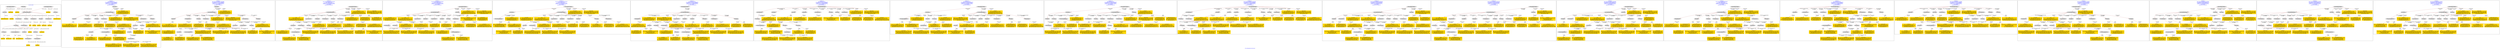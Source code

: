 digraph n0 {
fontcolor="blue"
remincross="true"
label="s19-s-indianapolis-artworks.xml"
subgraph cluster_0 {
label="1-correct model"
n2[style="filled",color="white",fillcolor="lightgray",label="E12_Production1"];
n3[style="filled",color="white",fillcolor="lightgray",label="E21_Person1"];
n4[style="filled",color="white",fillcolor="lightgray",label="E52_Time-Span4"];
n5[style="filled",color="white",fillcolor="lightgray",label="E69_Death1"];
n6[style="filled",color="white",fillcolor="lightgray",label="E74_Group1"];
n7[style="filled",color="white",fillcolor="lightgray",label="E82_Actor_Appellation1"];
n8[style="filled",color="white",fillcolor="lightgray",label="E67_Birth1"];
n9[shape="plaintext",style="filled",fillcolor="gold",label="artist_uri"];
n10[style="filled",color="white",fillcolor="lightgray",label="E22_Man-Made_Object1"];
n11[style="filled",color="white",fillcolor="lightgray",label="E35_Title1"];
n12[style="filled",color="white",fillcolor="lightgray",label="E8_Acquisition1"];
n13[style="filled",color="white",fillcolor="lightgray",label="E55_Type1"];
n14[style="filled",color="white",fillcolor="lightgray",label="E54_Dimension1"];
n15[shape="plaintext",style="filled",fillcolor="gold",label="sourceURL"];
n16[style="filled",color="white",fillcolor="lightgray",label="E33_Linguistic_Object1"];
n17[style="filled",color="white",fillcolor="lightgray",label="E55_Type2"];
n18[shape="plaintext",style="filled",fillcolor="gold",label="provenance"];
n19[style="filled",color="white",fillcolor="lightgray",label="E33_Linguistic_Object2"];
n20[style="filled",color="white",fillcolor="lightgray",label="E55_Type3"];
n21[shape="plaintext",style="filled",fillcolor="gold",label="galleryLabel"];
n22[shape="plaintext",style="filled",fillcolor="gold",label="title"];
n23[style="filled",color="white",fillcolor="lightgray",label="E38_Image1"];
n24[shape="plaintext",style="filled",fillcolor="gold",label="imageURL"];
n25[style="filled",color="white",fillcolor="lightgray",label="E52_Time-Span1"];
n26[shape="plaintext",style="filled",fillcolor="gold",label="birthDate"];
n27[style="filled",color="white",fillcolor="lightgray",label="E52_Time-Span2"];
n28[shape="plaintext",style="filled",fillcolor="gold",label="deathDate"];
n29[shape="plaintext",style="filled",fillcolor="gold",label="creationDate"];
n30[shape="plaintext",style="filled",fillcolor="gold",label="dimensions"];
n31[shape="plaintext",style="filled",fillcolor="gold",label="material_URI"];
n32[shape="plaintext",style="filled",fillcolor="gold",label="materials"];
n33[shape="plaintext",style="filled",fillcolor="gold",label="provenance_type_uri"];
n34[shape="plaintext",style="filled",fillcolor="gold",label="galleryLabel_type_uri"];
n35[shape="plaintext",style="filled",fillcolor="gold",label="nationality_URI"];
n36[shape="plaintext",style="filled",fillcolor="gold",label="nationality"];
n37[shape="plaintext",style="filled",fillcolor="gold",label="artist_appellation_uri"];
n38[shape="plaintext",style="filled",fillcolor="gold",label="artist"];
n39[shape="plaintext",style="filled",fillcolor="gold",label="creditLine"];
}
subgraph cluster_1 {
label="candidate 0\nlink coherence:0.875\nnode coherence:0.8709677419354839\nconfidence:0.4778123444988889\nmapping score:0.5109968709167206\ncost:229.99901\n-precision:0.69-recall:0.59"
n41[style="filled",color="white",fillcolor="lightgray",label="E12_Production1"];
n42[style="filled",color="white",fillcolor="lightgray",label="E21_Person1"];
n43[style="filled",color="white",fillcolor="lightgray",label="E55_Type1"];
n44[style="filled",color="white",fillcolor="lightgray",label="E67_Birth1"];
n45[style="filled",color="white",fillcolor="lightgray",label="E74_Group1"];
n46[style="filled",color="white",fillcolor="lightgray",label="E82_Actor_Appellation1"];
n47[style="filled",color="white",fillcolor="lightgray",label="E22_Man-Made_Object1"];
n48[style="filled",color="white",fillcolor="lightgray",label="E30_Right1"];
n49[style="filled",color="white",fillcolor="lightgray",label="E35_Title1"];
n50[style="filled",color="white",fillcolor="lightgray",label="E54_Dimension1"];
n51[style="filled",color="white",fillcolor="lightgray",label="E55_Type2"];
n52[style="filled",color="white",fillcolor="lightgray",label="E8_Acquisition1"];
n53[style="filled",color="white",fillcolor="lightgray",label="E38_Image1"];
n54[style="filled",color="white",fillcolor="lightgray",label="E52_Time-Span1"];
n55[shape="plaintext",style="filled",fillcolor="gold",label="sourceURL\n[E38_Image,classLink,0.367]\n[E22_Man-Made_Object,classLink,0.306]\n[E78_Collection,classLink,0.235]\n[E30_Right,P3_has_note,0.091]"];
n56[shape="plaintext",style="filled",fillcolor="gold",label="provenance_type_uri\n[E55_Type,classLink,0.69]\n[E74_Group,classLink,0.153]\n[E57_Material,classLink,0.136]\n[E55_Type,label,0.021]"];
n57[shape="plaintext",style="filled",fillcolor="gold",label="artist_appellation_uri\n[E82_Actor_Appellation,classLink,0.807]\n[E21_Person,classLink,0.089]\n[E39_Actor,classLink,0.066]\n[E78_Collection,classLink,0.038]"];
n58[shape="plaintext",style="filled",fillcolor="gold",label="galleryLabel\n[E33_Linguistic_Object,P3_has_note,0.306]\n[E22_Man-Made_Object,P3_has_note,0.302]\n[E73_Information_Object,P3_has_note,0.296]\n[E35_Title,label,0.095]"];
n59[shape="plaintext",style="filled",fillcolor="gold",label="nationality_URI\n[E74_Group,classLink,0.643]\n[E55_Type,classLink,0.207]\n[E57_Material,classLink,0.103]\n[E55_Type,label,0.047]"];
n60[shape="plaintext",style="filled",fillcolor="gold",label="artist_uri\n[E21_Person,classLink,0.345]\n[E82_Actor_Appellation,classLink,0.304]\n[E39_Actor,classLink,0.243]\n[E78_Collection,classLink,0.107]"];
n61[shape="plaintext",style="filled",fillcolor="gold",label="deathDate\n[E52_Time-Span,P82b_end_of_the_end,0.549]\n[E52_Time-Span,P82_at_some_time_within,0.276]\n[E52_Time-Span,P82a_begin_of_the_begin,0.09]\n[E12_Production,P3_has_note,0.085]"];
n62[shape="plaintext",style="filled",fillcolor="gold",label="birthDate\n[E52_Time-Span,P82a_begin_of_the_begin,0.569]\n[E52_Time-Span,P82_at_some_time_within,0.261]\n[E52_Time-Span,P82b_end_of_the_end,0.131]\n[E52_Time-Span,label,0.039]"];
n63[shape="plaintext",style="filled",fillcolor="gold",label="artist\n[E82_Actor_Appellation,label,0.552]\n[E22_Man-Made_Object,classLink,0.204]\n[E30_Right,P3_has_note,0.148]\n[E8_Acquisition,P3_has_note,0.095]"];
n64[shape="plaintext",style="filled",fillcolor="gold",label="materials\n[E29_Design_or_Procedure,P3_has_note,0.335]\n[E57_Material,label,0.264]\n[E55_Type,label,0.228]\n[E57_Material,classLink,0.174]"];
n65[shape="plaintext",style="filled",fillcolor="gold",label="galleryLabel_type_uri\n[E55_Type,classLink,0.697]\n[E74_Group,classLink,0.149]\n[E57_Material,classLink,0.133]\n[E55_Type,label,0.02]"];
n66[shape="plaintext",style="filled",fillcolor="gold",label="nationality\n[E74_Group,label,0.517]\n[E74_Group,classLink,0.273]\n[E55_Type,label,0.122]\n[E8_Acquisition,P3_has_note,0.087]"];
n67[shape="plaintext",style="filled",fillcolor="gold",label="provenance\n[E30_Right,P3_has_note,0.323]\n[E8_Acquisition,P3_has_note,0.253]\n[E33_Linguistic_Object,P3_has_note,0.238]\n[E22_Man-Made_Object,P3_has_note,0.186]"];
n68[shape="plaintext",style="filled",fillcolor="gold",label="creationDate\n[E52_Time-Span,P82_at_some_time_within,0.482]\n[E52_Time-Span,P82b_end_of_the_end,0.203]\n[E33_Linguistic_Object,P3_has_note,0.171]\n[E52_Time-Span,P82a_begin_of_the_begin,0.144]"];
n69[shape="plaintext",style="filled",fillcolor="gold",label="imageURL\n[E38_Image,classLink,0.892]\n[E78_Collection,classLink,0.049]\n[E22_Man-Made_Object,classLink,0.041]\n[E21_Person,classLink,0.018]"];
n70[shape="plaintext",style="filled",fillcolor="gold",label="title\n[E35_Title,label,0.358]\n[E22_Man-Made_Object,P3_has_note,0.252]\n[E73_Information_Object,P3_has_note,0.221]\n[E22_Man-Made_Object,classLink,0.17]"];
n71[shape="plaintext",style="filled",fillcolor="gold",label="material_URI\n[E55_Type,classLink,0.404]\n[E57_Material,classLink,0.391]\n[E74_Group,classLink,0.178]\n[E55_Type,label,0.027]"];
n72[shape="plaintext",style="filled",fillcolor="gold",label="dimensions\n[E54_Dimension,P3_has_note,0.613]\n[E22_Man-Made_Object,classLink,0.152]\n[E34_Inscription,P3_has_note,0.119]\n[E22_Man-Made_Object,P3_has_note,0.116]"];
n73[shape="plaintext",style="filled",fillcolor="gold",label="creditLine\n[E30_Right,P3_has_note,0.548]\n[E8_Acquisition,P3_has_note,0.357]\n[E33_Linguistic_Object,P3_has_note,0.05]\n[E22_Man-Made_Object,P3_has_note,0.046]"];
}
subgraph cluster_2 {
label="candidate 1\nlink coherence:0.8709677419354839\nnode coherence:0.8709677419354839\nconfidence:0.4778123444988889\nmapping score:0.5109968709167206\ncost:30.99905\n-precision:0.71-recall:0.59"
n75[style="filled",color="white",fillcolor="lightgray",label="E12_Production1"];
n76[style="filled",color="white",fillcolor="lightgray",label="E21_Person1"];
n77[style="filled",color="white",fillcolor="lightgray",label="E52_Time-Span2"];
n78[style="filled",color="white",fillcolor="lightgray",label="E55_Type1"];
n79[style="filled",color="white",fillcolor="lightgray",label="E74_Group1"];
n80[style="filled",color="white",fillcolor="lightgray",label="E82_Actor_Appellation1"];
n81[style="filled",color="white",fillcolor="lightgray",label="E22_Man-Made_Object1"];
n82[style="filled",color="white",fillcolor="lightgray",label="E30_Right1"];
n83[style="filled",color="white",fillcolor="lightgray",label="E35_Title1"];
n84[style="filled",color="white",fillcolor="lightgray",label="E54_Dimension1"];
n85[style="filled",color="white",fillcolor="lightgray",label="E55_Type2"];
n86[style="filled",color="white",fillcolor="lightgray",label="E8_Acquisition1"];
n87[style="filled",color="white",fillcolor="lightgray",label="E38_Image1"];
n88[shape="plaintext",style="filled",fillcolor="gold",label="sourceURL\n[E38_Image,classLink,0.367]\n[E22_Man-Made_Object,classLink,0.306]\n[E78_Collection,classLink,0.235]\n[E30_Right,P3_has_note,0.091]"];
n89[shape="plaintext",style="filled",fillcolor="gold",label="provenance_type_uri\n[E55_Type,classLink,0.69]\n[E74_Group,classLink,0.153]\n[E57_Material,classLink,0.136]\n[E55_Type,label,0.021]"];
n90[shape="plaintext",style="filled",fillcolor="gold",label="artist_appellation_uri\n[E82_Actor_Appellation,classLink,0.807]\n[E21_Person,classLink,0.089]\n[E39_Actor,classLink,0.066]\n[E78_Collection,classLink,0.038]"];
n91[shape="plaintext",style="filled",fillcolor="gold",label="galleryLabel\n[E33_Linguistic_Object,P3_has_note,0.306]\n[E22_Man-Made_Object,P3_has_note,0.302]\n[E73_Information_Object,P3_has_note,0.296]\n[E35_Title,label,0.095]"];
n92[shape="plaintext",style="filled",fillcolor="gold",label="birthDate\n[E52_Time-Span,P82a_begin_of_the_begin,0.569]\n[E52_Time-Span,P82_at_some_time_within,0.261]\n[E52_Time-Span,P82b_end_of_the_end,0.131]\n[E52_Time-Span,label,0.039]"];
n93[shape="plaintext",style="filled",fillcolor="gold",label="deathDate\n[E52_Time-Span,P82b_end_of_the_end,0.549]\n[E52_Time-Span,P82_at_some_time_within,0.276]\n[E52_Time-Span,P82a_begin_of_the_begin,0.09]\n[E12_Production,P3_has_note,0.085]"];
n94[shape="plaintext",style="filled",fillcolor="gold",label="nationality_URI\n[E74_Group,classLink,0.643]\n[E55_Type,classLink,0.207]\n[E57_Material,classLink,0.103]\n[E55_Type,label,0.047]"];
n95[shape="plaintext",style="filled",fillcolor="gold",label="artist_uri\n[E21_Person,classLink,0.345]\n[E82_Actor_Appellation,classLink,0.304]\n[E39_Actor,classLink,0.243]\n[E78_Collection,classLink,0.107]"];
n96[shape="plaintext",style="filled",fillcolor="gold",label="artist\n[E82_Actor_Appellation,label,0.552]\n[E22_Man-Made_Object,classLink,0.204]\n[E30_Right,P3_has_note,0.148]\n[E8_Acquisition,P3_has_note,0.095]"];
n97[shape="plaintext",style="filled",fillcolor="gold",label="materials\n[E29_Design_or_Procedure,P3_has_note,0.335]\n[E57_Material,label,0.264]\n[E55_Type,label,0.228]\n[E57_Material,classLink,0.174]"];
n98[shape="plaintext",style="filled",fillcolor="gold",label="galleryLabel_type_uri\n[E55_Type,classLink,0.697]\n[E74_Group,classLink,0.149]\n[E57_Material,classLink,0.133]\n[E55_Type,label,0.02]"];
n99[shape="plaintext",style="filled",fillcolor="gold",label="nationality\n[E74_Group,label,0.517]\n[E74_Group,classLink,0.273]\n[E55_Type,label,0.122]\n[E8_Acquisition,P3_has_note,0.087]"];
n100[shape="plaintext",style="filled",fillcolor="gold",label="provenance\n[E30_Right,P3_has_note,0.323]\n[E8_Acquisition,P3_has_note,0.253]\n[E33_Linguistic_Object,P3_has_note,0.238]\n[E22_Man-Made_Object,P3_has_note,0.186]"];
n101[shape="plaintext",style="filled",fillcolor="gold",label="creationDate\n[E52_Time-Span,P82_at_some_time_within,0.482]\n[E52_Time-Span,P82b_end_of_the_end,0.203]\n[E33_Linguistic_Object,P3_has_note,0.171]\n[E52_Time-Span,P82a_begin_of_the_begin,0.144]"];
n102[shape="plaintext",style="filled",fillcolor="gold",label="imageURL\n[E38_Image,classLink,0.892]\n[E78_Collection,classLink,0.049]\n[E22_Man-Made_Object,classLink,0.041]\n[E21_Person,classLink,0.018]"];
n103[shape="plaintext",style="filled",fillcolor="gold",label="title\n[E35_Title,label,0.358]\n[E22_Man-Made_Object,P3_has_note,0.252]\n[E73_Information_Object,P3_has_note,0.221]\n[E22_Man-Made_Object,classLink,0.17]"];
n104[shape="plaintext",style="filled",fillcolor="gold",label="material_URI\n[E55_Type,classLink,0.404]\n[E57_Material,classLink,0.391]\n[E74_Group,classLink,0.178]\n[E55_Type,label,0.027]"];
n105[shape="plaintext",style="filled",fillcolor="gold",label="dimensions\n[E54_Dimension,P3_has_note,0.613]\n[E22_Man-Made_Object,classLink,0.152]\n[E34_Inscription,P3_has_note,0.119]\n[E22_Man-Made_Object,P3_has_note,0.116]"];
n106[shape="plaintext",style="filled",fillcolor="gold",label="creditLine\n[E30_Right,P3_has_note,0.548]\n[E8_Acquisition,P3_has_note,0.357]\n[E33_Linguistic_Object,P3_has_note,0.05]\n[E22_Man-Made_Object,P3_has_note,0.046]"];
}
subgraph cluster_3 {
label="candidate 10\nlink coherence:0.8333333333333334\nnode coherence:0.9\nconfidence:0.42969319402951317\nmapping score:0.5134065032729956\ncost:29.99931\n-precision:0.63-recall:0.51"
n108[style="filled",color="white",fillcolor="lightgray",label="E12_Production1"];
n109[style="filled",color="white",fillcolor="lightgray",label="E21_Person1"];
n110[style="filled",color="white",fillcolor="lightgray",label="E52_Time-Span2"];
n111[style="filled",color="white",fillcolor="lightgray",label="E55_Type1"];
n112[style="filled",color="white",fillcolor="lightgray",label="E82_Actor_Appellation1"];
n113[style="filled",color="white",fillcolor="lightgray",label="E22_Man-Made_Object1"];
n114[style="filled",color="white",fillcolor="lightgray",label="E38_Image1"];
n115[style="filled",color="white",fillcolor="lightgray",label="E54_Dimension1"];
n116[style="filled",color="white",fillcolor="lightgray",label="E55_Type3"];
n117[style="filled",color="white",fillcolor="lightgray",label="E8_Acquisition1"];
n118[style="filled",color="white",fillcolor="lightgray",label="E33_Linguistic_Object2"];
n119[style="filled",color="white",fillcolor="lightgray",label="E55_Type2"];
n120[shape="plaintext",style="filled",fillcolor="gold",label="sourceURL\n[E38_Image,classLink,0.367]\n[E22_Man-Made_Object,classLink,0.306]\n[E78_Collection,classLink,0.235]\n[E30_Right,P3_has_note,0.091]"];
n121[shape="plaintext",style="filled",fillcolor="gold",label="provenance_type_uri\n[E55_Type,classLink,0.69]\n[E74_Group,classLink,0.153]\n[E57_Material,classLink,0.136]\n[E55_Type,label,0.021]"];
n122[shape="plaintext",style="filled",fillcolor="gold",label="artist_appellation_uri\n[E82_Actor_Appellation,classLink,0.807]\n[E21_Person,classLink,0.089]\n[E39_Actor,classLink,0.066]\n[E78_Collection,classLink,0.038]"];
n123[shape="plaintext",style="filled",fillcolor="gold",label="title\n[E35_Title,label,0.358]\n[E22_Man-Made_Object,P3_has_note,0.252]\n[E73_Information_Object,P3_has_note,0.221]\n[E22_Man-Made_Object,classLink,0.17]"];
n124[shape="plaintext",style="filled",fillcolor="gold",label="birthDate\n[E52_Time-Span,P82a_begin_of_the_begin,0.569]\n[E52_Time-Span,P82_at_some_time_within,0.261]\n[E52_Time-Span,P82b_end_of_the_end,0.131]\n[E52_Time-Span,label,0.039]"];
n125[shape="plaintext",style="filled",fillcolor="gold",label="deathDate\n[E52_Time-Span,P82b_end_of_the_end,0.549]\n[E52_Time-Span,P82_at_some_time_within,0.276]\n[E52_Time-Span,P82a_begin_of_the_begin,0.09]\n[E12_Production,P3_has_note,0.085]"];
n126[shape="plaintext",style="filled",fillcolor="gold",label="artist_uri\n[E21_Person,classLink,0.345]\n[E82_Actor_Appellation,classLink,0.304]\n[E39_Actor,classLink,0.243]\n[E78_Collection,classLink,0.107]"];
n127[shape="plaintext",style="filled",fillcolor="gold",label="creditLine\n[E30_Right,P3_has_note,0.548]\n[E8_Acquisition,P3_has_note,0.357]\n[E33_Linguistic_Object,P3_has_note,0.05]\n[E22_Man-Made_Object,P3_has_note,0.046]"];
n128[shape="plaintext",style="filled",fillcolor="gold",label="nationality\n[E74_Group,label,0.517]\n[E74_Group,classLink,0.273]\n[E55_Type,label,0.122]\n[E8_Acquisition,P3_has_note,0.087]"];
n129[shape="plaintext",style="filled",fillcolor="gold",label="artist\n[E82_Actor_Appellation,label,0.552]\n[E22_Man-Made_Object,classLink,0.204]\n[E30_Right,P3_has_note,0.148]\n[E8_Acquisition,P3_has_note,0.095]"];
n130[shape="plaintext",style="filled",fillcolor="gold",label="materials\n[E29_Design_or_Procedure,P3_has_note,0.335]\n[E57_Material,label,0.264]\n[E55_Type,label,0.228]\n[E57_Material,classLink,0.174]"];
n131[shape="plaintext",style="filled",fillcolor="gold",label="nationality_URI\n[E74_Group,classLink,0.643]\n[E55_Type,classLink,0.207]\n[E57_Material,classLink,0.103]\n[E55_Type,label,0.047]"];
n132[shape="plaintext",style="filled",fillcolor="gold",label="provenance\n[E30_Right,P3_has_note,0.323]\n[E8_Acquisition,P3_has_note,0.253]\n[E33_Linguistic_Object,P3_has_note,0.238]\n[E22_Man-Made_Object,P3_has_note,0.186]"];
n133[shape="plaintext",style="filled",fillcolor="gold",label="creationDate\n[E52_Time-Span,P82_at_some_time_within,0.482]\n[E52_Time-Span,P82b_end_of_the_end,0.203]\n[E33_Linguistic_Object,P3_has_note,0.171]\n[E52_Time-Span,P82a_begin_of_the_begin,0.144]"];
n134[shape="plaintext",style="filled",fillcolor="gold",label="galleryLabel_type_uri\n[E55_Type,classLink,0.697]\n[E74_Group,classLink,0.149]\n[E57_Material,classLink,0.133]\n[E55_Type,label,0.02]"];
n135[shape="plaintext",style="filled",fillcolor="gold",label="imageURL\n[E38_Image,classLink,0.892]\n[E78_Collection,classLink,0.049]\n[E22_Man-Made_Object,classLink,0.041]\n[E21_Person,classLink,0.018]"];
n136[shape="plaintext",style="filled",fillcolor="gold",label="material_URI\n[E55_Type,classLink,0.404]\n[E57_Material,classLink,0.391]\n[E74_Group,classLink,0.178]\n[E55_Type,label,0.027]"];
n137[shape="plaintext",style="filled",fillcolor="gold",label="galleryLabel\n[E33_Linguistic_Object,P3_has_note,0.306]\n[E22_Man-Made_Object,P3_has_note,0.302]\n[E73_Information_Object,P3_has_note,0.296]\n[E35_Title,label,0.095]"];
n138[shape="plaintext",style="filled",fillcolor="gold",label="dimensions\n[E54_Dimension,P3_has_note,0.613]\n[E22_Man-Made_Object,classLink,0.152]\n[E34_Inscription,P3_has_note,0.119]\n[E22_Man-Made_Object,P3_has_note,0.116]"];
}
subgraph cluster_4 {
label="candidate 11\nlink coherence:0.8333333333333334\nnode coherence:0.9\nconfidence:0.42969319402951317\nmapping score:0.5134065032729956\ncost:29.99936\n-precision:0.6-recall:0.49"
n140[style="filled",color="white",fillcolor="lightgray",label="E12_Production1"];
n141[style="filled",color="white",fillcolor="lightgray",label="E21_Person1"];
n142[style="filled",color="white",fillcolor="lightgray",label="E52_Time-Span2"];
n143[style="filled",color="white",fillcolor="lightgray",label="E82_Actor_Appellation1"];
n144[style="filled",color="white",fillcolor="lightgray",label="E22_Man-Made_Object1"];
n145[style="filled",color="white",fillcolor="lightgray",label="E38_Image1"];
n146[style="filled",color="white",fillcolor="lightgray",label="E54_Dimension1"];
n147[style="filled",color="white",fillcolor="lightgray",label="E55_Type2"];
n148[style="filled",color="white",fillcolor="lightgray",label="E55_Type3"];
n149[style="filled",color="white",fillcolor="lightgray",label="E8_Acquisition1"];
n150[style="filled",color="white",fillcolor="lightgray",label="E33_Linguistic_Object2"];
n151[style="filled",color="white",fillcolor="lightgray",label="E55_Type1"];
n152[shape="plaintext",style="filled",fillcolor="gold",label="sourceURL\n[E38_Image,classLink,0.367]\n[E22_Man-Made_Object,classLink,0.306]\n[E78_Collection,classLink,0.235]\n[E30_Right,P3_has_note,0.091]"];
n153[shape="plaintext",style="filled",fillcolor="gold",label="provenance_type_uri\n[E55_Type,classLink,0.69]\n[E74_Group,classLink,0.153]\n[E57_Material,classLink,0.136]\n[E55_Type,label,0.021]"];
n154[shape="plaintext",style="filled",fillcolor="gold",label="artist_appellation_uri\n[E82_Actor_Appellation,classLink,0.807]\n[E21_Person,classLink,0.089]\n[E39_Actor,classLink,0.066]\n[E78_Collection,classLink,0.038]"];
n155[shape="plaintext",style="filled",fillcolor="gold",label="title\n[E35_Title,label,0.358]\n[E22_Man-Made_Object,P3_has_note,0.252]\n[E73_Information_Object,P3_has_note,0.221]\n[E22_Man-Made_Object,classLink,0.17]"];
n156[shape="plaintext",style="filled",fillcolor="gold",label="birthDate\n[E52_Time-Span,P82a_begin_of_the_begin,0.569]\n[E52_Time-Span,P82_at_some_time_within,0.261]\n[E52_Time-Span,P82b_end_of_the_end,0.131]\n[E52_Time-Span,label,0.039]"];
n157[shape="plaintext",style="filled",fillcolor="gold",label="deathDate\n[E52_Time-Span,P82b_end_of_the_end,0.549]\n[E52_Time-Span,P82_at_some_time_within,0.276]\n[E52_Time-Span,P82a_begin_of_the_begin,0.09]\n[E12_Production,P3_has_note,0.085]"];
n158[shape="plaintext",style="filled",fillcolor="gold",label="artist_uri\n[E21_Person,classLink,0.345]\n[E82_Actor_Appellation,classLink,0.304]\n[E39_Actor,classLink,0.243]\n[E78_Collection,classLink,0.107]"];
n159[shape="plaintext",style="filled",fillcolor="gold",label="creditLine\n[E30_Right,P3_has_note,0.548]\n[E8_Acquisition,P3_has_note,0.357]\n[E33_Linguistic_Object,P3_has_note,0.05]\n[E22_Man-Made_Object,P3_has_note,0.046]"];
n160[shape="plaintext",style="filled",fillcolor="gold",label="nationality\n[E74_Group,label,0.517]\n[E74_Group,classLink,0.273]\n[E55_Type,label,0.122]\n[E8_Acquisition,P3_has_note,0.087]"];
n161[shape="plaintext",style="filled",fillcolor="gold",label="artist\n[E82_Actor_Appellation,label,0.552]\n[E22_Man-Made_Object,classLink,0.204]\n[E30_Right,P3_has_note,0.148]\n[E8_Acquisition,P3_has_note,0.095]"];
n162[shape="plaintext",style="filled",fillcolor="gold",label="materials\n[E29_Design_or_Procedure,P3_has_note,0.335]\n[E57_Material,label,0.264]\n[E55_Type,label,0.228]\n[E57_Material,classLink,0.174]"];
n163[shape="plaintext",style="filled",fillcolor="gold",label="nationality_URI\n[E74_Group,classLink,0.643]\n[E55_Type,classLink,0.207]\n[E57_Material,classLink,0.103]\n[E55_Type,label,0.047]"];
n164[shape="plaintext",style="filled",fillcolor="gold",label="provenance\n[E30_Right,P3_has_note,0.323]\n[E8_Acquisition,P3_has_note,0.253]\n[E33_Linguistic_Object,P3_has_note,0.238]\n[E22_Man-Made_Object,P3_has_note,0.186]"];
n165[shape="plaintext",style="filled",fillcolor="gold",label="creationDate\n[E52_Time-Span,P82_at_some_time_within,0.482]\n[E52_Time-Span,P82b_end_of_the_end,0.203]\n[E33_Linguistic_Object,P3_has_note,0.171]\n[E52_Time-Span,P82a_begin_of_the_begin,0.144]"];
n166[shape="plaintext",style="filled",fillcolor="gold",label="galleryLabel_type_uri\n[E55_Type,classLink,0.697]\n[E74_Group,classLink,0.149]\n[E57_Material,classLink,0.133]\n[E55_Type,label,0.02]"];
n167[shape="plaintext",style="filled",fillcolor="gold",label="imageURL\n[E38_Image,classLink,0.892]\n[E78_Collection,classLink,0.049]\n[E22_Man-Made_Object,classLink,0.041]\n[E21_Person,classLink,0.018]"];
n168[shape="plaintext",style="filled",fillcolor="gold",label="material_URI\n[E55_Type,classLink,0.404]\n[E57_Material,classLink,0.391]\n[E74_Group,classLink,0.178]\n[E55_Type,label,0.027]"];
n169[shape="plaintext",style="filled",fillcolor="gold",label="galleryLabel\n[E33_Linguistic_Object,P3_has_note,0.306]\n[E22_Man-Made_Object,P3_has_note,0.302]\n[E73_Information_Object,P3_has_note,0.296]\n[E35_Title,label,0.095]"];
n170[shape="plaintext",style="filled",fillcolor="gold",label="dimensions\n[E54_Dimension,P3_has_note,0.613]\n[E22_Man-Made_Object,classLink,0.152]\n[E34_Inscription,P3_has_note,0.119]\n[E22_Man-Made_Object,P3_has_note,0.116]"];
}
subgraph cluster_5 {
label="candidate 12\nlink coherence:0.8333333333333334\nnode coherence:0.9\nconfidence:0.42969319402951317\nmapping score:0.5134065032729956\ncost:29.99939\n-precision:0.57-recall:0.46"
n172[style="filled",color="white",fillcolor="lightgray",label="E12_Production1"];
n173[style="filled",color="white",fillcolor="lightgray",label="E52_Time-Span2"];
n174[style="filled",color="white",fillcolor="lightgray",label="E55_Type1"];
n175[style="filled",color="white",fillcolor="lightgray",label="E21_Person1"];
n176[style="filled",color="white",fillcolor="lightgray",label="E82_Actor_Appellation1"];
n177[style="filled",color="white",fillcolor="lightgray",label="E22_Man-Made_Object1"];
n178[style="filled",color="white",fillcolor="lightgray",label="E38_Image1"];
n179[style="filled",color="white",fillcolor="lightgray",label="E54_Dimension1"];
n180[style="filled",color="white",fillcolor="lightgray",label="E55_Type2"];
n181[style="filled",color="white",fillcolor="lightgray",label="E55_Type3"];
n182[style="filled",color="white",fillcolor="lightgray",label="E8_Acquisition1"];
n183[style="filled",color="white",fillcolor="lightgray",label="E33_Linguistic_Object2"];
n184[shape="plaintext",style="filled",fillcolor="gold",label="sourceURL\n[E38_Image,classLink,0.367]\n[E22_Man-Made_Object,classLink,0.306]\n[E78_Collection,classLink,0.235]\n[E30_Right,P3_has_note,0.091]"];
n185[shape="plaintext",style="filled",fillcolor="gold",label="provenance_type_uri\n[E55_Type,classLink,0.69]\n[E74_Group,classLink,0.153]\n[E57_Material,classLink,0.136]\n[E55_Type,label,0.021]"];
n186[shape="plaintext",style="filled",fillcolor="gold",label="artist_appellation_uri\n[E82_Actor_Appellation,classLink,0.807]\n[E21_Person,classLink,0.089]\n[E39_Actor,classLink,0.066]\n[E78_Collection,classLink,0.038]"];
n187[shape="plaintext",style="filled",fillcolor="gold",label="title\n[E35_Title,label,0.358]\n[E22_Man-Made_Object,P3_has_note,0.252]\n[E73_Information_Object,P3_has_note,0.221]\n[E22_Man-Made_Object,classLink,0.17]"];
n188[shape="plaintext",style="filled",fillcolor="gold",label="birthDate\n[E52_Time-Span,P82a_begin_of_the_begin,0.569]\n[E52_Time-Span,P82_at_some_time_within,0.261]\n[E52_Time-Span,P82b_end_of_the_end,0.131]\n[E52_Time-Span,label,0.039]"];
n189[shape="plaintext",style="filled",fillcolor="gold",label="deathDate\n[E52_Time-Span,P82b_end_of_the_end,0.549]\n[E52_Time-Span,P82_at_some_time_within,0.276]\n[E52_Time-Span,P82a_begin_of_the_begin,0.09]\n[E12_Production,P3_has_note,0.085]"];
n190[shape="plaintext",style="filled",fillcolor="gold",label="artist_uri\n[E21_Person,classLink,0.345]\n[E82_Actor_Appellation,classLink,0.304]\n[E39_Actor,classLink,0.243]\n[E78_Collection,classLink,0.107]"];
n191[shape="plaintext",style="filled",fillcolor="gold",label="creditLine\n[E30_Right,P3_has_note,0.548]\n[E8_Acquisition,P3_has_note,0.357]\n[E33_Linguistic_Object,P3_has_note,0.05]\n[E22_Man-Made_Object,P3_has_note,0.046]"];
n192[shape="plaintext",style="filled",fillcolor="gold",label="nationality\n[E74_Group,label,0.517]\n[E74_Group,classLink,0.273]\n[E55_Type,label,0.122]\n[E8_Acquisition,P3_has_note,0.087]"];
n193[shape="plaintext",style="filled",fillcolor="gold",label="artist\n[E82_Actor_Appellation,label,0.552]\n[E22_Man-Made_Object,classLink,0.204]\n[E30_Right,P3_has_note,0.148]\n[E8_Acquisition,P3_has_note,0.095]"];
n194[shape="plaintext",style="filled",fillcolor="gold",label="materials\n[E29_Design_or_Procedure,P3_has_note,0.335]\n[E57_Material,label,0.264]\n[E55_Type,label,0.228]\n[E57_Material,classLink,0.174]"];
n195[shape="plaintext",style="filled",fillcolor="gold",label="nationality_URI\n[E74_Group,classLink,0.643]\n[E55_Type,classLink,0.207]\n[E57_Material,classLink,0.103]\n[E55_Type,label,0.047]"];
n196[shape="plaintext",style="filled",fillcolor="gold",label="provenance\n[E30_Right,P3_has_note,0.323]\n[E8_Acquisition,P3_has_note,0.253]\n[E33_Linguistic_Object,P3_has_note,0.238]\n[E22_Man-Made_Object,P3_has_note,0.186]"];
n197[shape="plaintext",style="filled",fillcolor="gold",label="creationDate\n[E52_Time-Span,P82_at_some_time_within,0.482]\n[E52_Time-Span,P82b_end_of_the_end,0.203]\n[E33_Linguistic_Object,P3_has_note,0.171]\n[E52_Time-Span,P82a_begin_of_the_begin,0.144]"];
n198[shape="plaintext",style="filled",fillcolor="gold",label="galleryLabel_type_uri\n[E55_Type,classLink,0.697]\n[E74_Group,classLink,0.149]\n[E57_Material,classLink,0.133]\n[E55_Type,label,0.02]"];
n199[shape="plaintext",style="filled",fillcolor="gold",label="imageURL\n[E38_Image,classLink,0.892]\n[E78_Collection,classLink,0.049]\n[E22_Man-Made_Object,classLink,0.041]\n[E21_Person,classLink,0.018]"];
n200[shape="plaintext",style="filled",fillcolor="gold",label="material_URI\n[E55_Type,classLink,0.404]\n[E57_Material,classLink,0.391]\n[E74_Group,classLink,0.178]\n[E55_Type,label,0.027]"];
n201[shape="plaintext",style="filled",fillcolor="gold",label="galleryLabel\n[E33_Linguistic_Object,P3_has_note,0.306]\n[E22_Man-Made_Object,P3_has_note,0.302]\n[E73_Information_Object,P3_has_note,0.296]\n[E35_Title,label,0.095]"];
n202[shape="plaintext",style="filled",fillcolor="gold",label="dimensions\n[E54_Dimension,P3_has_note,0.613]\n[E22_Man-Made_Object,classLink,0.152]\n[E34_Inscription,P3_has_note,0.119]\n[E22_Man-Made_Object,P3_has_note,0.116]"];
}
subgraph cluster_6 {
label="candidate 13\nlink coherence:0.8125\nnode coherence:0.8709677419354839\nconfidence:0.4778123444988889\nmapping score:0.5109968709167206\ncost:31.99911\n-precision:0.69-recall:0.59"
n204[style="filled",color="white",fillcolor="lightgray",label="E12_Production1"];
n205[style="filled",color="white",fillcolor="lightgray",label="E21_Person1"];
n206[style="filled",color="white",fillcolor="lightgray",label="E52_Time-Span2"];
n207[style="filled",color="white",fillcolor="lightgray",label="E55_Type1"];
n208[style="filled",color="white",fillcolor="lightgray",label="E74_Group1"];
n209[style="filled",color="white",fillcolor="lightgray",label="E82_Actor_Appellation1"];
n210[style="filled",color="white",fillcolor="lightgray",label="E22_Man-Made_Object1"];
n211[style="filled",color="white",fillcolor="lightgray",label="E30_Right1"];
n212[style="filled",color="white",fillcolor="lightgray",label="E35_Title1"];
n213[style="filled",color="white",fillcolor="lightgray",label="E38_Image1"];
n214[style="filled",color="white",fillcolor="lightgray",label="E54_Dimension1"];
n215[style="filled",color="white",fillcolor="lightgray",label="E55_Type2"];
n216[style="filled",color="white",fillcolor="lightgray",label="E8_Acquisition1"];
n217[style="filled",color="white",fillcolor="lightgray",label="E33_Linguistic_Object2"];
n218[shape="plaintext",style="filled",fillcolor="gold",label="sourceURL\n[E38_Image,classLink,0.367]\n[E22_Man-Made_Object,classLink,0.306]\n[E78_Collection,classLink,0.235]\n[E30_Right,P3_has_note,0.091]"];
n219[shape="plaintext",style="filled",fillcolor="gold",label="provenance_type_uri\n[E55_Type,classLink,0.69]\n[E74_Group,classLink,0.153]\n[E57_Material,classLink,0.136]\n[E55_Type,label,0.021]"];
n220[shape="plaintext",style="filled",fillcolor="gold",label="artist_appellation_uri\n[E82_Actor_Appellation,classLink,0.807]\n[E21_Person,classLink,0.089]\n[E39_Actor,classLink,0.066]\n[E78_Collection,classLink,0.038]"];
n221[shape="plaintext",style="filled",fillcolor="gold",label="galleryLabel\n[E33_Linguistic_Object,P3_has_note,0.306]\n[E22_Man-Made_Object,P3_has_note,0.302]\n[E73_Information_Object,P3_has_note,0.296]\n[E35_Title,label,0.095]"];
n222[shape="plaintext",style="filled",fillcolor="gold",label="birthDate\n[E52_Time-Span,P82a_begin_of_the_begin,0.569]\n[E52_Time-Span,P82_at_some_time_within,0.261]\n[E52_Time-Span,P82b_end_of_the_end,0.131]\n[E52_Time-Span,label,0.039]"];
n223[shape="plaintext",style="filled",fillcolor="gold",label="deathDate\n[E52_Time-Span,P82b_end_of_the_end,0.549]\n[E52_Time-Span,P82_at_some_time_within,0.276]\n[E52_Time-Span,P82a_begin_of_the_begin,0.09]\n[E12_Production,P3_has_note,0.085]"];
n224[shape="plaintext",style="filled",fillcolor="gold",label="nationality_URI\n[E74_Group,classLink,0.643]\n[E55_Type,classLink,0.207]\n[E57_Material,classLink,0.103]\n[E55_Type,label,0.047]"];
n225[shape="plaintext",style="filled",fillcolor="gold",label="artist_uri\n[E21_Person,classLink,0.345]\n[E82_Actor_Appellation,classLink,0.304]\n[E39_Actor,classLink,0.243]\n[E78_Collection,classLink,0.107]"];
n226[shape="plaintext",style="filled",fillcolor="gold",label="artist\n[E82_Actor_Appellation,label,0.552]\n[E22_Man-Made_Object,classLink,0.204]\n[E30_Right,P3_has_note,0.148]\n[E8_Acquisition,P3_has_note,0.095]"];
n227[shape="plaintext",style="filled",fillcolor="gold",label="materials\n[E29_Design_or_Procedure,P3_has_note,0.335]\n[E57_Material,label,0.264]\n[E55_Type,label,0.228]\n[E57_Material,classLink,0.174]"];
n228[shape="plaintext",style="filled",fillcolor="gold",label="galleryLabel_type_uri\n[E55_Type,classLink,0.697]\n[E74_Group,classLink,0.149]\n[E57_Material,classLink,0.133]\n[E55_Type,label,0.02]"];
n229[shape="plaintext",style="filled",fillcolor="gold",label="nationality\n[E74_Group,label,0.517]\n[E74_Group,classLink,0.273]\n[E55_Type,label,0.122]\n[E8_Acquisition,P3_has_note,0.087]"];
n230[shape="plaintext",style="filled",fillcolor="gold",label="provenance\n[E30_Right,P3_has_note,0.323]\n[E8_Acquisition,P3_has_note,0.253]\n[E33_Linguistic_Object,P3_has_note,0.238]\n[E22_Man-Made_Object,P3_has_note,0.186]"];
n231[shape="plaintext",style="filled",fillcolor="gold",label="creationDate\n[E52_Time-Span,P82_at_some_time_within,0.482]\n[E52_Time-Span,P82b_end_of_the_end,0.203]\n[E33_Linguistic_Object,P3_has_note,0.171]\n[E52_Time-Span,P82a_begin_of_the_begin,0.144]"];
n232[shape="plaintext",style="filled",fillcolor="gold",label="imageURL\n[E38_Image,classLink,0.892]\n[E78_Collection,classLink,0.049]\n[E22_Man-Made_Object,classLink,0.041]\n[E21_Person,classLink,0.018]"];
n233[shape="plaintext",style="filled",fillcolor="gold",label="title\n[E35_Title,label,0.358]\n[E22_Man-Made_Object,P3_has_note,0.252]\n[E73_Information_Object,P3_has_note,0.221]\n[E22_Man-Made_Object,classLink,0.17]"];
n234[shape="plaintext",style="filled",fillcolor="gold",label="material_URI\n[E55_Type,classLink,0.404]\n[E57_Material,classLink,0.391]\n[E74_Group,classLink,0.178]\n[E55_Type,label,0.027]"];
n235[shape="plaintext",style="filled",fillcolor="gold",label="dimensions\n[E54_Dimension,P3_has_note,0.613]\n[E22_Man-Made_Object,classLink,0.152]\n[E34_Inscription,P3_has_note,0.119]\n[E22_Man-Made_Object,P3_has_note,0.116]"];
n236[shape="plaintext",style="filled",fillcolor="gold",label="creditLine\n[E30_Right,P3_has_note,0.548]\n[E8_Acquisition,P3_has_note,0.357]\n[E33_Linguistic_Object,P3_has_note,0.05]\n[E22_Man-Made_Object,P3_has_note,0.046]"];
}
subgraph cluster_7 {
label="candidate 14\nlink coherence:0.8125\nnode coherence:0.8709677419354839\nconfidence:0.4778123444988889\nmapping score:0.5109968709167206\ncost:229.99917\n-precision:0.66-recall:0.57"
n238[style="filled",color="white",fillcolor="lightgray",label="E12_Production1"];
n239[style="filled",color="white",fillcolor="lightgray",label="E21_Person1"];
n240[style="filled",color="white",fillcolor="lightgray",label="E67_Birth1"];
n241[style="filled",color="white",fillcolor="lightgray",label="E74_Group1"];
n242[style="filled",color="white",fillcolor="lightgray",label="E82_Actor_Appellation1"];
n243[style="filled",color="white",fillcolor="lightgray",label="E22_Man-Made_Object1"];
n244[style="filled",color="white",fillcolor="lightgray",label="E30_Right1"];
n245[style="filled",color="white",fillcolor="lightgray",label="E35_Title1"];
n246[style="filled",color="white",fillcolor="lightgray",label="E38_Image1"];
n247[style="filled",color="white",fillcolor="lightgray",label="E54_Dimension1"];
n248[style="filled",color="white",fillcolor="lightgray",label="E55_Type1"];
n249[style="filled",color="white",fillcolor="lightgray",label="E55_Type2"];
n250[style="filled",color="white",fillcolor="lightgray",label="E8_Acquisition1"];
n251[style="filled",color="white",fillcolor="lightgray",label="E52_Time-Span1"];
n252[shape="plaintext",style="filled",fillcolor="gold",label="sourceURL\n[E38_Image,classLink,0.367]\n[E22_Man-Made_Object,classLink,0.306]\n[E78_Collection,classLink,0.235]\n[E30_Right,P3_has_note,0.091]"];
n253[shape="plaintext",style="filled",fillcolor="gold",label="provenance_type_uri\n[E55_Type,classLink,0.69]\n[E74_Group,classLink,0.153]\n[E57_Material,classLink,0.136]\n[E55_Type,label,0.021]"];
n254[shape="plaintext",style="filled",fillcolor="gold",label="artist_appellation_uri\n[E82_Actor_Appellation,classLink,0.807]\n[E21_Person,classLink,0.089]\n[E39_Actor,classLink,0.066]\n[E78_Collection,classLink,0.038]"];
n255[shape="plaintext",style="filled",fillcolor="gold",label="galleryLabel\n[E33_Linguistic_Object,P3_has_note,0.306]\n[E22_Man-Made_Object,P3_has_note,0.302]\n[E73_Information_Object,P3_has_note,0.296]\n[E35_Title,label,0.095]"];
n256[shape="plaintext",style="filled",fillcolor="gold",label="nationality_URI\n[E74_Group,classLink,0.643]\n[E55_Type,classLink,0.207]\n[E57_Material,classLink,0.103]\n[E55_Type,label,0.047]"];
n257[shape="plaintext",style="filled",fillcolor="gold",label="artist_uri\n[E21_Person,classLink,0.345]\n[E82_Actor_Appellation,classLink,0.304]\n[E39_Actor,classLink,0.243]\n[E78_Collection,classLink,0.107]"];
n258[shape="plaintext",style="filled",fillcolor="gold",label="deathDate\n[E52_Time-Span,P82b_end_of_the_end,0.549]\n[E52_Time-Span,P82_at_some_time_within,0.276]\n[E52_Time-Span,P82a_begin_of_the_begin,0.09]\n[E12_Production,P3_has_note,0.085]"];
n259[shape="plaintext",style="filled",fillcolor="gold",label="birthDate\n[E52_Time-Span,P82a_begin_of_the_begin,0.569]\n[E52_Time-Span,P82_at_some_time_within,0.261]\n[E52_Time-Span,P82b_end_of_the_end,0.131]\n[E52_Time-Span,label,0.039]"];
n260[shape="plaintext",style="filled",fillcolor="gold",label="artist\n[E82_Actor_Appellation,label,0.552]\n[E22_Man-Made_Object,classLink,0.204]\n[E30_Right,P3_has_note,0.148]\n[E8_Acquisition,P3_has_note,0.095]"];
n261[shape="plaintext",style="filled",fillcolor="gold",label="materials\n[E29_Design_or_Procedure,P3_has_note,0.335]\n[E57_Material,label,0.264]\n[E55_Type,label,0.228]\n[E57_Material,classLink,0.174]"];
n262[shape="plaintext",style="filled",fillcolor="gold",label="galleryLabel_type_uri\n[E55_Type,classLink,0.697]\n[E74_Group,classLink,0.149]\n[E57_Material,classLink,0.133]\n[E55_Type,label,0.02]"];
n263[shape="plaintext",style="filled",fillcolor="gold",label="nationality\n[E74_Group,label,0.517]\n[E74_Group,classLink,0.273]\n[E55_Type,label,0.122]\n[E8_Acquisition,P3_has_note,0.087]"];
n264[shape="plaintext",style="filled",fillcolor="gold",label="provenance\n[E30_Right,P3_has_note,0.323]\n[E8_Acquisition,P3_has_note,0.253]\n[E33_Linguistic_Object,P3_has_note,0.238]\n[E22_Man-Made_Object,P3_has_note,0.186]"];
n265[shape="plaintext",style="filled",fillcolor="gold",label="creationDate\n[E52_Time-Span,P82_at_some_time_within,0.482]\n[E52_Time-Span,P82b_end_of_the_end,0.203]\n[E33_Linguistic_Object,P3_has_note,0.171]\n[E52_Time-Span,P82a_begin_of_the_begin,0.144]"];
n266[shape="plaintext",style="filled",fillcolor="gold",label="imageURL\n[E38_Image,classLink,0.892]\n[E78_Collection,classLink,0.049]\n[E22_Man-Made_Object,classLink,0.041]\n[E21_Person,classLink,0.018]"];
n267[shape="plaintext",style="filled",fillcolor="gold",label="title\n[E35_Title,label,0.358]\n[E22_Man-Made_Object,P3_has_note,0.252]\n[E73_Information_Object,P3_has_note,0.221]\n[E22_Man-Made_Object,classLink,0.17]"];
n268[shape="plaintext",style="filled",fillcolor="gold",label="material_URI\n[E55_Type,classLink,0.404]\n[E57_Material,classLink,0.391]\n[E74_Group,classLink,0.178]\n[E55_Type,label,0.027]"];
n269[shape="plaintext",style="filled",fillcolor="gold",label="dimensions\n[E54_Dimension,P3_has_note,0.613]\n[E22_Man-Made_Object,classLink,0.152]\n[E34_Inscription,P3_has_note,0.119]\n[E22_Man-Made_Object,P3_has_note,0.116]"];
n270[shape="plaintext",style="filled",fillcolor="gold",label="creditLine\n[E30_Right,P3_has_note,0.548]\n[E8_Acquisition,P3_has_note,0.357]\n[E33_Linguistic_Object,P3_has_note,0.05]\n[E22_Man-Made_Object,P3_has_note,0.046]"];
}
subgraph cluster_8 {
label="candidate 15\nlink coherence:0.8125\nnode coherence:0.8709677419354839\nconfidence:0.4516038698758555\nmapping score:0.5022607127090429\ncost:229.99919\n-precision:0.66-recall:0.57"
n272[style="filled",color="white",fillcolor="lightgray",label="E12_Production1"];
n273[style="filled",color="white",fillcolor="lightgray",label="E55_Type1"];
n274[style="filled",color="white",fillcolor="lightgray",label="E21_Person1"];
n275[style="filled",color="white",fillcolor="lightgray",label="E67_Birth1"];
n276[style="filled",color="white",fillcolor="lightgray",label="E74_Group1"];
n277[style="filled",color="white",fillcolor="lightgray",label="E82_Actor_Appellation1"];
n278[style="filled",color="white",fillcolor="lightgray",label="E22_Man-Made_Object1"];
n279[style="filled",color="white",fillcolor="lightgray",label="E35_Title1"];
n280[style="filled",color="white",fillcolor="lightgray",label="E38_Image1"];
n281[style="filled",color="white",fillcolor="lightgray",label="E54_Dimension1"];
n282[style="filled",color="white",fillcolor="lightgray",label="E55_Type2"];
n283[style="filled",color="white",fillcolor="lightgray",label="E8_Acquisition1"];
n284[style="filled",color="white",fillcolor="lightgray",label="E33_Linguistic_Object1"];
n285[style="filled",color="white",fillcolor="lightgray",label="E52_Time-Span1"];
n286[shape="plaintext",style="filled",fillcolor="gold",label="sourceURL\n[E38_Image,classLink,0.367]\n[E22_Man-Made_Object,classLink,0.306]\n[E78_Collection,classLink,0.235]\n[E30_Right,P3_has_note,0.091]"];
n287[shape="plaintext",style="filled",fillcolor="gold",label="provenance_type_uri\n[E55_Type,classLink,0.69]\n[E74_Group,classLink,0.153]\n[E57_Material,classLink,0.136]\n[E55_Type,label,0.021]"];
n288[shape="plaintext",style="filled",fillcolor="gold",label="artist_appellation_uri\n[E82_Actor_Appellation,classLink,0.807]\n[E21_Person,classLink,0.089]\n[E39_Actor,classLink,0.066]\n[E78_Collection,classLink,0.038]"];
n289[shape="plaintext",style="filled",fillcolor="gold",label="galleryLabel\n[E33_Linguistic_Object,P3_has_note,0.306]\n[E22_Man-Made_Object,P3_has_note,0.302]\n[E73_Information_Object,P3_has_note,0.296]\n[E35_Title,label,0.095]"];
n290[shape="plaintext",style="filled",fillcolor="gold",label="nationality_URI\n[E74_Group,classLink,0.643]\n[E55_Type,classLink,0.207]\n[E57_Material,classLink,0.103]\n[E55_Type,label,0.047]"];
n291[shape="plaintext",style="filled",fillcolor="gold",label="artist_uri\n[E21_Person,classLink,0.345]\n[E82_Actor_Appellation,classLink,0.304]\n[E39_Actor,classLink,0.243]\n[E78_Collection,classLink,0.107]"];
n292[shape="plaintext",style="filled",fillcolor="gold",label="deathDate\n[E52_Time-Span,P82b_end_of_the_end,0.549]\n[E52_Time-Span,P82_at_some_time_within,0.276]\n[E52_Time-Span,P82a_begin_of_the_begin,0.09]\n[E12_Production,P3_has_note,0.085]"];
n293[shape="plaintext",style="filled",fillcolor="gold",label="birthDate\n[E52_Time-Span,P82a_begin_of_the_begin,0.569]\n[E52_Time-Span,P82_at_some_time_within,0.261]\n[E52_Time-Span,P82b_end_of_the_end,0.131]\n[E52_Time-Span,label,0.039]"];
n294[shape="plaintext",style="filled",fillcolor="gold",label="artist\n[E82_Actor_Appellation,label,0.552]\n[E22_Man-Made_Object,classLink,0.204]\n[E30_Right,P3_has_note,0.148]\n[E8_Acquisition,P3_has_note,0.095]"];
n295[shape="plaintext",style="filled",fillcolor="gold",label="materials\n[E29_Design_or_Procedure,P3_has_note,0.335]\n[E57_Material,label,0.264]\n[E55_Type,label,0.228]\n[E57_Material,classLink,0.174]"];
n296[shape="plaintext",style="filled",fillcolor="gold",label="galleryLabel_type_uri\n[E55_Type,classLink,0.697]\n[E74_Group,classLink,0.149]\n[E57_Material,classLink,0.133]\n[E55_Type,label,0.02]"];
n297[shape="plaintext",style="filled",fillcolor="gold",label="nationality\n[E74_Group,label,0.517]\n[E74_Group,classLink,0.273]\n[E55_Type,label,0.122]\n[E8_Acquisition,P3_has_note,0.087]"];
n298[shape="plaintext",style="filled",fillcolor="gold",label="provenance\n[E30_Right,P3_has_note,0.323]\n[E8_Acquisition,P3_has_note,0.253]\n[E33_Linguistic_Object,P3_has_note,0.238]\n[E22_Man-Made_Object,P3_has_note,0.186]"];
n299[shape="plaintext",style="filled",fillcolor="gold",label="creationDate\n[E52_Time-Span,P82_at_some_time_within,0.482]\n[E52_Time-Span,P82b_end_of_the_end,0.203]\n[E33_Linguistic_Object,P3_has_note,0.171]\n[E52_Time-Span,P82a_begin_of_the_begin,0.144]"];
n300[shape="plaintext",style="filled",fillcolor="gold",label="imageURL\n[E38_Image,classLink,0.892]\n[E78_Collection,classLink,0.049]\n[E22_Man-Made_Object,classLink,0.041]\n[E21_Person,classLink,0.018]"];
n301[shape="plaintext",style="filled",fillcolor="gold",label="title\n[E35_Title,label,0.358]\n[E22_Man-Made_Object,P3_has_note,0.252]\n[E73_Information_Object,P3_has_note,0.221]\n[E22_Man-Made_Object,classLink,0.17]"];
n302[shape="plaintext",style="filled",fillcolor="gold",label="material_URI\n[E55_Type,classLink,0.404]\n[E57_Material,classLink,0.391]\n[E74_Group,classLink,0.178]\n[E55_Type,label,0.027]"];
n303[shape="plaintext",style="filled",fillcolor="gold",label="dimensions\n[E54_Dimension,P3_has_note,0.613]\n[E22_Man-Made_Object,classLink,0.152]\n[E34_Inscription,P3_has_note,0.119]\n[E22_Man-Made_Object,P3_has_note,0.116]"];
n304[shape="plaintext",style="filled",fillcolor="gold",label="creditLine\n[E30_Right,P3_has_note,0.548]\n[E8_Acquisition,P3_has_note,0.357]\n[E33_Linguistic_Object,P3_has_note,0.05]\n[E22_Man-Made_Object,P3_has_note,0.046]"];
}
subgraph cluster_9 {
label="candidate 16\nlink coherence:0.8125\nnode coherence:0.8709677419354839\nconfidence:0.4516038698758555\nmapping score:0.5022607127090429\ncost:229.99921\n-precision:0.69-recall:0.59"
n306[style="filled",color="white",fillcolor="lightgray",label="E12_Production1"];
n307[style="filled",color="white",fillcolor="lightgray",label="E55_Type1"];
n308[style="filled",color="white",fillcolor="lightgray",label="E21_Person1"];
n309[style="filled",color="white",fillcolor="lightgray",label="E67_Birth1"];
n310[style="filled",color="white",fillcolor="lightgray",label="E74_Group1"];
n311[style="filled",color="white",fillcolor="lightgray",label="E82_Actor_Appellation1"];
n312[style="filled",color="white",fillcolor="lightgray",label="E22_Man-Made_Object1"];
n313[style="filled",color="white",fillcolor="lightgray",label="E35_Title1"];
n314[style="filled",color="white",fillcolor="lightgray",label="E38_Image1"];
n315[style="filled",color="white",fillcolor="lightgray",label="E54_Dimension1"];
n316[style="filled",color="white",fillcolor="lightgray",label="E8_Acquisition1"];
n317[style="filled",color="white",fillcolor="lightgray",label="E33_Linguistic_Object2"];
n318[style="filled",color="white",fillcolor="lightgray",label="E55_Type2"];
n319[style="filled",color="white",fillcolor="lightgray",label="E52_Time-Span1"];
n320[shape="plaintext",style="filled",fillcolor="gold",label="sourceURL\n[E38_Image,classLink,0.367]\n[E22_Man-Made_Object,classLink,0.306]\n[E78_Collection,classLink,0.235]\n[E30_Right,P3_has_note,0.091]"];
n321[shape="plaintext",style="filled",fillcolor="gold",label="provenance_type_uri\n[E55_Type,classLink,0.69]\n[E74_Group,classLink,0.153]\n[E57_Material,classLink,0.136]\n[E55_Type,label,0.021]"];
n322[shape="plaintext",style="filled",fillcolor="gold",label="artist_appellation_uri\n[E82_Actor_Appellation,classLink,0.807]\n[E21_Person,classLink,0.089]\n[E39_Actor,classLink,0.066]\n[E78_Collection,classLink,0.038]"];
n323[shape="plaintext",style="filled",fillcolor="gold",label="galleryLabel\n[E33_Linguistic_Object,P3_has_note,0.306]\n[E22_Man-Made_Object,P3_has_note,0.302]\n[E73_Information_Object,P3_has_note,0.296]\n[E35_Title,label,0.095]"];
n324[shape="plaintext",style="filled",fillcolor="gold",label="nationality_URI\n[E74_Group,classLink,0.643]\n[E55_Type,classLink,0.207]\n[E57_Material,classLink,0.103]\n[E55_Type,label,0.047]"];
n325[shape="plaintext",style="filled",fillcolor="gold",label="artist_uri\n[E21_Person,classLink,0.345]\n[E82_Actor_Appellation,classLink,0.304]\n[E39_Actor,classLink,0.243]\n[E78_Collection,classLink,0.107]"];
n326[shape="plaintext",style="filled",fillcolor="gold",label="deathDate\n[E52_Time-Span,P82b_end_of_the_end,0.549]\n[E52_Time-Span,P82_at_some_time_within,0.276]\n[E52_Time-Span,P82a_begin_of_the_begin,0.09]\n[E12_Production,P3_has_note,0.085]"];
n327[shape="plaintext",style="filled",fillcolor="gold",label="birthDate\n[E52_Time-Span,P82a_begin_of_the_begin,0.569]\n[E52_Time-Span,P82_at_some_time_within,0.261]\n[E52_Time-Span,P82b_end_of_the_end,0.131]\n[E52_Time-Span,label,0.039]"];
n328[shape="plaintext",style="filled",fillcolor="gold",label="artist\n[E82_Actor_Appellation,label,0.552]\n[E22_Man-Made_Object,classLink,0.204]\n[E30_Right,P3_has_note,0.148]\n[E8_Acquisition,P3_has_note,0.095]"];
n329[shape="plaintext",style="filled",fillcolor="gold",label="materials\n[E29_Design_or_Procedure,P3_has_note,0.335]\n[E57_Material,label,0.264]\n[E55_Type,label,0.228]\n[E57_Material,classLink,0.174]"];
n330[shape="plaintext",style="filled",fillcolor="gold",label="galleryLabel_type_uri\n[E55_Type,classLink,0.697]\n[E74_Group,classLink,0.149]\n[E57_Material,classLink,0.133]\n[E55_Type,label,0.02]"];
n331[shape="plaintext",style="filled",fillcolor="gold",label="nationality\n[E74_Group,label,0.517]\n[E74_Group,classLink,0.273]\n[E55_Type,label,0.122]\n[E8_Acquisition,P3_has_note,0.087]"];
n332[shape="plaintext",style="filled",fillcolor="gold",label="provenance\n[E30_Right,P3_has_note,0.323]\n[E8_Acquisition,P3_has_note,0.253]\n[E33_Linguistic_Object,P3_has_note,0.238]\n[E22_Man-Made_Object,P3_has_note,0.186]"];
n333[shape="plaintext",style="filled",fillcolor="gold",label="creationDate\n[E52_Time-Span,P82_at_some_time_within,0.482]\n[E52_Time-Span,P82b_end_of_the_end,0.203]\n[E33_Linguistic_Object,P3_has_note,0.171]\n[E52_Time-Span,P82a_begin_of_the_begin,0.144]"];
n334[shape="plaintext",style="filled",fillcolor="gold",label="imageURL\n[E38_Image,classLink,0.892]\n[E78_Collection,classLink,0.049]\n[E22_Man-Made_Object,classLink,0.041]\n[E21_Person,classLink,0.018]"];
n335[shape="plaintext",style="filled",fillcolor="gold",label="title\n[E35_Title,label,0.358]\n[E22_Man-Made_Object,P3_has_note,0.252]\n[E73_Information_Object,P3_has_note,0.221]\n[E22_Man-Made_Object,classLink,0.17]"];
n336[shape="plaintext",style="filled",fillcolor="gold",label="creditLine\n[E30_Right,P3_has_note,0.548]\n[E8_Acquisition,P3_has_note,0.357]\n[E33_Linguistic_Object,P3_has_note,0.05]\n[E22_Man-Made_Object,P3_has_note,0.046]"];
n337[shape="plaintext",style="filled",fillcolor="gold",label="material_URI\n[E55_Type,classLink,0.404]\n[E57_Material,classLink,0.391]\n[E74_Group,classLink,0.178]\n[E55_Type,label,0.027]"];
n338[shape="plaintext",style="filled",fillcolor="gold",label="dimensions\n[E54_Dimension,P3_has_note,0.613]\n[E22_Man-Made_Object,classLink,0.152]\n[E34_Inscription,P3_has_note,0.119]\n[E22_Man-Made_Object,P3_has_note,0.116]"];
}
subgraph cluster_10 {
label="candidate 17\nlink coherence:0.8064516129032258\nnode coherence:0.8709677419354839\nconfidence:0.4778123444988889\nmapping score:0.5109968709167206\ncost:30.99921\n-precision:0.68-recall:0.57"
n340[style="filled",color="white",fillcolor="lightgray",label="E12_Production1"];
n341[style="filled",color="white",fillcolor="lightgray",label="E21_Person1"];
n342[style="filled",color="white",fillcolor="lightgray",label="E52_Time-Span2"];
n343[style="filled",color="white",fillcolor="lightgray",label="E74_Group1"];
n344[style="filled",color="white",fillcolor="lightgray",label="E82_Actor_Appellation1"];
n345[style="filled",color="white",fillcolor="lightgray",label="E22_Man-Made_Object1"];
n346[style="filled",color="white",fillcolor="lightgray",label="E30_Right1"];
n347[style="filled",color="white",fillcolor="lightgray",label="E35_Title1"];
n348[style="filled",color="white",fillcolor="lightgray",label="E38_Image1"];
n349[style="filled",color="white",fillcolor="lightgray",label="E54_Dimension1"];
n350[style="filled",color="white",fillcolor="lightgray",label="E55_Type1"];
n351[style="filled",color="white",fillcolor="lightgray",label="E55_Type2"];
n352[style="filled",color="white",fillcolor="lightgray",label="E8_Acquisition1"];
n353[shape="plaintext",style="filled",fillcolor="gold",label="sourceURL\n[E38_Image,classLink,0.367]\n[E22_Man-Made_Object,classLink,0.306]\n[E78_Collection,classLink,0.235]\n[E30_Right,P3_has_note,0.091]"];
n354[shape="plaintext",style="filled",fillcolor="gold",label="provenance_type_uri\n[E55_Type,classLink,0.69]\n[E74_Group,classLink,0.153]\n[E57_Material,classLink,0.136]\n[E55_Type,label,0.021]"];
n355[shape="plaintext",style="filled",fillcolor="gold",label="artist_appellation_uri\n[E82_Actor_Appellation,classLink,0.807]\n[E21_Person,classLink,0.089]\n[E39_Actor,classLink,0.066]\n[E78_Collection,classLink,0.038]"];
n356[shape="plaintext",style="filled",fillcolor="gold",label="galleryLabel\n[E33_Linguistic_Object,P3_has_note,0.306]\n[E22_Man-Made_Object,P3_has_note,0.302]\n[E73_Information_Object,P3_has_note,0.296]\n[E35_Title,label,0.095]"];
n357[shape="plaintext",style="filled",fillcolor="gold",label="birthDate\n[E52_Time-Span,P82a_begin_of_the_begin,0.569]\n[E52_Time-Span,P82_at_some_time_within,0.261]\n[E52_Time-Span,P82b_end_of_the_end,0.131]\n[E52_Time-Span,label,0.039]"];
n358[shape="plaintext",style="filled",fillcolor="gold",label="deathDate\n[E52_Time-Span,P82b_end_of_the_end,0.549]\n[E52_Time-Span,P82_at_some_time_within,0.276]\n[E52_Time-Span,P82a_begin_of_the_begin,0.09]\n[E12_Production,P3_has_note,0.085]"];
n359[shape="plaintext",style="filled",fillcolor="gold",label="nationality_URI\n[E74_Group,classLink,0.643]\n[E55_Type,classLink,0.207]\n[E57_Material,classLink,0.103]\n[E55_Type,label,0.047]"];
n360[shape="plaintext",style="filled",fillcolor="gold",label="artist_uri\n[E21_Person,classLink,0.345]\n[E82_Actor_Appellation,classLink,0.304]\n[E39_Actor,classLink,0.243]\n[E78_Collection,classLink,0.107]"];
n361[shape="plaintext",style="filled",fillcolor="gold",label="artist\n[E82_Actor_Appellation,label,0.552]\n[E22_Man-Made_Object,classLink,0.204]\n[E30_Right,P3_has_note,0.148]\n[E8_Acquisition,P3_has_note,0.095]"];
n362[shape="plaintext",style="filled",fillcolor="gold",label="materials\n[E29_Design_or_Procedure,P3_has_note,0.335]\n[E57_Material,label,0.264]\n[E55_Type,label,0.228]\n[E57_Material,classLink,0.174]"];
n363[shape="plaintext",style="filled",fillcolor="gold",label="galleryLabel_type_uri\n[E55_Type,classLink,0.697]\n[E74_Group,classLink,0.149]\n[E57_Material,classLink,0.133]\n[E55_Type,label,0.02]"];
n364[shape="plaintext",style="filled",fillcolor="gold",label="nationality\n[E74_Group,label,0.517]\n[E74_Group,classLink,0.273]\n[E55_Type,label,0.122]\n[E8_Acquisition,P3_has_note,0.087]"];
n365[shape="plaintext",style="filled",fillcolor="gold",label="provenance\n[E30_Right,P3_has_note,0.323]\n[E8_Acquisition,P3_has_note,0.253]\n[E33_Linguistic_Object,P3_has_note,0.238]\n[E22_Man-Made_Object,P3_has_note,0.186]"];
n366[shape="plaintext",style="filled",fillcolor="gold",label="creationDate\n[E52_Time-Span,P82_at_some_time_within,0.482]\n[E52_Time-Span,P82b_end_of_the_end,0.203]\n[E33_Linguistic_Object,P3_has_note,0.171]\n[E52_Time-Span,P82a_begin_of_the_begin,0.144]"];
n367[shape="plaintext",style="filled",fillcolor="gold",label="imageURL\n[E38_Image,classLink,0.892]\n[E78_Collection,classLink,0.049]\n[E22_Man-Made_Object,classLink,0.041]\n[E21_Person,classLink,0.018]"];
n368[shape="plaintext",style="filled",fillcolor="gold",label="title\n[E35_Title,label,0.358]\n[E22_Man-Made_Object,P3_has_note,0.252]\n[E73_Information_Object,P3_has_note,0.221]\n[E22_Man-Made_Object,classLink,0.17]"];
n369[shape="plaintext",style="filled",fillcolor="gold",label="material_URI\n[E55_Type,classLink,0.404]\n[E57_Material,classLink,0.391]\n[E74_Group,classLink,0.178]\n[E55_Type,label,0.027]"];
n370[shape="plaintext",style="filled",fillcolor="gold",label="dimensions\n[E54_Dimension,P3_has_note,0.613]\n[E22_Man-Made_Object,classLink,0.152]\n[E34_Inscription,P3_has_note,0.119]\n[E22_Man-Made_Object,P3_has_note,0.116]"];
n371[shape="plaintext",style="filled",fillcolor="gold",label="creditLine\n[E30_Right,P3_has_note,0.548]\n[E8_Acquisition,P3_has_note,0.357]\n[E33_Linguistic_Object,P3_has_note,0.05]\n[E22_Man-Made_Object,P3_has_note,0.046]"];
}
subgraph cluster_11 {
label="candidate 18\nlink coherence:0.8064516129032258\nnode coherence:0.8709677419354839\nconfidence:0.4559016686525465\nmapping score:0.5036933123012732\ncost:30.99931\n-precision:0.61-recall:0.51"
n373[style="filled",color="white",fillcolor="lightgray",label="E12_Production1"];
n374[style="filled",color="white",fillcolor="lightgray",label="E21_Person1"];
n375[style="filled",color="white",fillcolor="lightgray",label="E52_Time-Span2"];
n376[style="filled",color="white",fillcolor="lightgray",label="E55_Type1"];
n377[style="filled",color="white",fillcolor="lightgray",label="E82_Actor_Appellation1"];
n378[style="filled",color="white",fillcolor="lightgray",label="E22_Man-Made_Object1"];
n379[style="filled",color="white",fillcolor="lightgray",label="E30_Right1"];
n380[style="filled",color="white",fillcolor="lightgray",label="E38_Image1"];
n381[style="filled",color="white",fillcolor="lightgray",label="E54_Dimension1"];
n382[style="filled",color="white",fillcolor="lightgray",label="E55_Type3"];
n383[style="filled",color="white",fillcolor="lightgray",label="E8_Acquisition1"];
n384[style="filled",color="white",fillcolor="lightgray",label="E33_Linguistic_Object2"];
n385[style="filled",color="white",fillcolor="lightgray",label="E55_Type2"];
n386[shape="plaintext",style="filled",fillcolor="gold",label="sourceURL\n[E38_Image,classLink,0.367]\n[E22_Man-Made_Object,classLink,0.306]\n[E78_Collection,classLink,0.235]\n[E30_Right,P3_has_note,0.091]"];
n387[shape="plaintext",style="filled",fillcolor="gold",label="provenance_type_uri\n[E55_Type,classLink,0.69]\n[E74_Group,classLink,0.153]\n[E57_Material,classLink,0.136]\n[E55_Type,label,0.021]"];
n388[shape="plaintext",style="filled",fillcolor="gold",label="artist_appellation_uri\n[E82_Actor_Appellation,classLink,0.807]\n[E21_Person,classLink,0.089]\n[E39_Actor,classLink,0.066]\n[E78_Collection,classLink,0.038]"];
n389[shape="plaintext",style="filled",fillcolor="gold",label="title\n[E35_Title,label,0.358]\n[E22_Man-Made_Object,P3_has_note,0.252]\n[E73_Information_Object,P3_has_note,0.221]\n[E22_Man-Made_Object,classLink,0.17]"];
n390[shape="plaintext",style="filled",fillcolor="gold",label="birthDate\n[E52_Time-Span,P82a_begin_of_the_begin,0.569]\n[E52_Time-Span,P82_at_some_time_within,0.261]\n[E52_Time-Span,P82b_end_of_the_end,0.131]\n[E52_Time-Span,label,0.039]"];
n391[shape="plaintext",style="filled",fillcolor="gold",label="deathDate\n[E52_Time-Span,P82b_end_of_the_end,0.549]\n[E52_Time-Span,P82_at_some_time_within,0.276]\n[E52_Time-Span,P82a_begin_of_the_begin,0.09]\n[E12_Production,P3_has_note,0.085]"];
n392[shape="plaintext",style="filled",fillcolor="gold",label="artist_uri\n[E21_Person,classLink,0.345]\n[E82_Actor_Appellation,classLink,0.304]\n[E39_Actor,classLink,0.243]\n[E78_Collection,classLink,0.107]"];
n393[shape="plaintext",style="filled",fillcolor="gold",label="nationality\n[E74_Group,label,0.517]\n[E74_Group,classLink,0.273]\n[E55_Type,label,0.122]\n[E8_Acquisition,P3_has_note,0.087]"];
n394[shape="plaintext",style="filled",fillcolor="gold",label="artist\n[E82_Actor_Appellation,label,0.552]\n[E22_Man-Made_Object,classLink,0.204]\n[E30_Right,P3_has_note,0.148]\n[E8_Acquisition,P3_has_note,0.095]"];
n395[shape="plaintext",style="filled",fillcolor="gold",label="materials\n[E29_Design_or_Procedure,P3_has_note,0.335]\n[E57_Material,label,0.264]\n[E55_Type,label,0.228]\n[E57_Material,classLink,0.174]"];
n396[shape="plaintext",style="filled",fillcolor="gold",label="nationality_URI\n[E74_Group,classLink,0.643]\n[E55_Type,classLink,0.207]\n[E57_Material,classLink,0.103]\n[E55_Type,label,0.047]"];
n397[shape="plaintext",style="filled",fillcolor="gold",label="provenance\n[E30_Right,P3_has_note,0.323]\n[E8_Acquisition,P3_has_note,0.253]\n[E33_Linguistic_Object,P3_has_note,0.238]\n[E22_Man-Made_Object,P3_has_note,0.186]"];
n398[shape="plaintext",style="filled",fillcolor="gold",label="creationDate\n[E52_Time-Span,P82_at_some_time_within,0.482]\n[E52_Time-Span,P82b_end_of_the_end,0.203]\n[E33_Linguistic_Object,P3_has_note,0.171]\n[E52_Time-Span,P82a_begin_of_the_begin,0.144]"];
n399[shape="plaintext",style="filled",fillcolor="gold",label="galleryLabel_type_uri\n[E55_Type,classLink,0.697]\n[E74_Group,classLink,0.149]\n[E57_Material,classLink,0.133]\n[E55_Type,label,0.02]"];
n400[shape="plaintext",style="filled",fillcolor="gold",label="imageURL\n[E38_Image,classLink,0.892]\n[E78_Collection,classLink,0.049]\n[E22_Man-Made_Object,classLink,0.041]\n[E21_Person,classLink,0.018]"];
n401[shape="plaintext",style="filled",fillcolor="gold",label="material_URI\n[E55_Type,classLink,0.404]\n[E57_Material,classLink,0.391]\n[E74_Group,classLink,0.178]\n[E55_Type,label,0.027]"];
n402[shape="plaintext",style="filled",fillcolor="gold",label="galleryLabel\n[E33_Linguistic_Object,P3_has_note,0.306]\n[E22_Man-Made_Object,P3_has_note,0.302]\n[E73_Information_Object,P3_has_note,0.296]\n[E35_Title,label,0.095]"];
n403[shape="plaintext",style="filled",fillcolor="gold",label="dimensions\n[E54_Dimension,P3_has_note,0.613]\n[E22_Man-Made_Object,classLink,0.152]\n[E34_Inscription,P3_has_note,0.119]\n[E22_Man-Made_Object,P3_has_note,0.116]"];
n404[shape="plaintext",style="filled",fillcolor="gold",label="creditLine\n[E30_Right,P3_has_note,0.548]\n[E8_Acquisition,P3_has_note,0.357]\n[E33_Linguistic_Object,P3_has_note,0.05]\n[E22_Man-Made_Object,P3_has_note,0.046]"];
}
subgraph cluster_12 {
label="candidate 19\nlink coherence:0.8064516129032258\nnode coherence:0.8709677419354839\nconfidence:0.4559016686525465\nmapping score:0.5036933123012732\ncost:30.99936\n-precision:0.58-recall:0.49"
n406[style="filled",color="white",fillcolor="lightgray",label="E12_Production1"];
n407[style="filled",color="white",fillcolor="lightgray",label="E21_Person1"];
n408[style="filled",color="white",fillcolor="lightgray",label="E52_Time-Span2"];
n409[style="filled",color="white",fillcolor="lightgray",label="E82_Actor_Appellation1"];
n410[style="filled",color="white",fillcolor="lightgray",label="E22_Man-Made_Object1"];
n411[style="filled",color="white",fillcolor="lightgray",label="E30_Right1"];
n412[style="filled",color="white",fillcolor="lightgray",label="E38_Image1"];
n413[style="filled",color="white",fillcolor="lightgray",label="E54_Dimension1"];
n414[style="filled",color="white",fillcolor="lightgray",label="E55_Type2"];
n415[style="filled",color="white",fillcolor="lightgray",label="E55_Type3"];
n416[style="filled",color="white",fillcolor="lightgray",label="E8_Acquisition1"];
n417[style="filled",color="white",fillcolor="lightgray",label="E33_Linguistic_Object2"];
n418[style="filled",color="white",fillcolor="lightgray",label="E55_Type1"];
n419[shape="plaintext",style="filled",fillcolor="gold",label="sourceURL\n[E38_Image,classLink,0.367]\n[E22_Man-Made_Object,classLink,0.306]\n[E78_Collection,classLink,0.235]\n[E30_Right,P3_has_note,0.091]"];
n420[shape="plaintext",style="filled",fillcolor="gold",label="provenance_type_uri\n[E55_Type,classLink,0.69]\n[E74_Group,classLink,0.153]\n[E57_Material,classLink,0.136]\n[E55_Type,label,0.021]"];
n421[shape="plaintext",style="filled",fillcolor="gold",label="artist_appellation_uri\n[E82_Actor_Appellation,classLink,0.807]\n[E21_Person,classLink,0.089]\n[E39_Actor,classLink,0.066]\n[E78_Collection,classLink,0.038]"];
n422[shape="plaintext",style="filled",fillcolor="gold",label="title\n[E35_Title,label,0.358]\n[E22_Man-Made_Object,P3_has_note,0.252]\n[E73_Information_Object,P3_has_note,0.221]\n[E22_Man-Made_Object,classLink,0.17]"];
n423[shape="plaintext",style="filled",fillcolor="gold",label="birthDate\n[E52_Time-Span,P82a_begin_of_the_begin,0.569]\n[E52_Time-Span,P82_at_some_time_within,0.261]\n[E52_Time-Span,P82b_end_of_the_end,0.131]\n[E52_Time-Span,label,0.039]"];
n424[shape="plaintext",style="filled",fillcolor="gold",label="deathDate\n[E52_Time-Span,P82b_end_of_the_end,0.549]\n[E52_Time-Span,P82_at_some_time_within,0.276]\n[E52_Time-Span,P82a_begin_of_the_begin,0.09]\n[E12_Production,P3_has_note,0.085]"];
n425[shape="plaintext",style="filled",fillcolor="gold",label="artist_uri\n[E21_Person,classLink,0.345]\n[E82_Actor_Appellation,classLink,0.304]\n[E39_Actor,classLink,0.243]\n[E78_Collection,classLink,0.107]"];
n426[shape="plaintext",style="filled",fillcolor="gold",label="nationality\n[E74_Group,label,0.517]\n[E74_Group,classLink,0.273]\n[E55_Type,label,0.122]\n[E8_Acquisition,P3_has_note,0.087]"];
n427[shape="plaintext",style="filled",fillcolor="gold",label="artist\n[E82_Actor_Appellation,label,0.552]\n[E22_Man-Made_Object,classLink,0.204]\n[E30_Right,P3_has_note,0.148]\n[E8_Acquisition,P3_has_note,0.095]"];
n428[shape="plaintext",style="filled",fillcolor="gold",label="materials\n[E29_Design_or_Procedure,P3_has_note,0.335]\n[E57_Material,label,0.264]\n[E55_Type,label,0.228]\n[E57_Material,classLink,0.174]"];
n429[shape="plaintext",style="filled",fillcolor="gold",label="nationality_URI\n[E74_Group,classLink,0.643]\n[E55_Type,classLink,0.207]\n[E57_Material,classLink,0.103]\n[E55_Type,label,0.047]"];
n430[shape="plaintext",style="filled",fillcolor="gold",label="provenance\n[E30_Right,P3_has_note,0.323]\n[E8_Acquisition,P3_has_note,0.253]\n[E33_Linguistic_Object,P3_has_note,0.238]\n[E22_Man-Made_Object,P3_has_note,0.186]"];
n431[shape="plaintext",style="filled",fillcolor="gold",label="creationDate\n[E52_Time-Span,P82_at_some_time_within,0.482]\n[E52_Time-Span,P82b_end_of_the_end,0.203]\n[E33_Linguistic_Object,P3_has_note,0.171]\n[E52_Time-Span,P82a_begin_of_the_begin,0.144]"];
n432[shape="plaintext",style="filled",fillcolor="gold",label="galleryLabel_type_uri\n[E55_Type,classLink,0.697]\n[E74_Group,classLink,0.149]\n[E57_Material,classLink,0.133]\n[E55_Type,label,0.02]"];
n433[shape="plaintext",style="filled",fillcolor="gold",label="imageURL\n[E38_Image,classLink,0.892]\n[E78_Collection,classLink,0.049]\n[E22_Man-Made_Object,classLink,0.041]\n[E21_Person,classLink,0.018]"];
n434[shape="plaintext",style="filled",fillcolor="gold",label="material_URI\n[E55_Type,classLink,0.404]\n[E57_Material,classLink,0.391]\n[E74_Group,classLink,0.178]\n[E55_Type,label,0.027]"];
n435[shape="plaintext",style="filled",fillcolor="gold",label="galleryLabel\n[E33_Linguistic_Object,P3_has_note,0.306]\n[E22_Man-Made_Object,P3_has_note,0.302]\n[E73_Information_Object,P3_has_note,0.296]\n[E35_Title,label,0.095]"];
n436[shape="plaintext",style="filled",fillcolor="gold",label="dimensions\n[E54_Dimension,P3_has_note,0.613]\n[E22_Man-Made_Object,classLink,0.152]\n[E34_Inscription,P3_has_note,0.119]\n[E22_Man-Made_Object,P3_has_note,0.116]"];
n437[shape="plaintext",style="filled",fillcolor="gold",label="creditLine\n[E30_Right,P3_has_note,0.548]\n[E8_Acquisition,P3_has_note,0.357]\n[E33_Linguistic_Object,P3_has_note,0.05]\n[E22_Man-Made_Object,P3_has_note,0.046]"];
}
subgraph cluster_13 {
label="candidate 2\nlink coherence:0.8709677419354839\nnode coherence:0.9032258064516129\nconfidence:0.42969319402951317\nmapping score:0.5057098422656384\ncost:30.99928\n-precision:0.58-recall:0.49"
n439[style="filled",color="white",fillcolor="lightgray",label="E12_Production1"];
n440[style="filled",color="white",fillcolor="lightgray",label="E21_Person1"];
n441[style="filled",color="white",fillcolor="lightgray",label="E52_Time-Span2"];
n442[style="filled",color="white",fillcolor="lightgray",label="E55_Type1"];
n443[style="filled",color="white",fillcolor="lightgray",label="E82_Actor_Appellation1"];
n444[style="filled",color="white",fillcolor="lightgray",label="E22_Man-Made_Object1"];
n445[style="filled",color="white",fillcolor="lightgray",label="E38_Image1"];
n446[style="filled",color="white",fillcolor="lightgray",label="E54_Dimension1"];
n447[style="filled",color="white",fillcolor="lightgray",label="E55_Type2"];
n448[style="filled",color="white",fillcolor="lightgray",label="E55_Type3"];
n449[style="filled",color="white",fillcolor="lightgray",label="E8_Acquisition1"];
n450[style="filled",color="white",fillcolor="lightgray",label="E33_Linguistic_Object2"];
n451[style="filled",color="white",fillcolor="lightgray",label="E55_Type4"];
n452[shape="plaintext",style="filled",fillcolor="gold",label="sourceURL\n[E38_Image,classLink,0.367]\n[E22_Man-Made_Object,classLink,0.306]\n[E78_Collection,classLink,0.235]\n[E30_Right,P3_has_note,0.091]"];
n453[shape="plaintext",style="filled",fillcolor="gold",label="galleryLabel_type_uri\n[E55_Type,classLink,0.697]\n[E74_Group,classLink,0.149]\n[E57_Material,classLink,0.133]\n[E55_Type,label,0.02]"];
n454[shape="plaintext",style="filled",fillcolor="gold",label="provenance_type_uri\n[E55_Type,classLink,0.69]\n[E74_Group,classLink,0.153]\n[E57_Material,classLink,0.136]\n[E55_Type,label,0.021]"];
n455[shape="plaintext",style="filled",fillcolor="gold",label="artist_appellation_uri\n[E82_Actor_Appellation,classLink,0.807]\n[E21_Person,classLink,0.089]\n[E39_Actor,classLink,0.066]\n[E78_Collection,classLink,0.038]"];
n456[shape="plaintext",style="filled",fillcolor="gold",label="title\n[E35_Title,label,0.358]\n[E22_Man-Made_Object,P3_has_note,0.252]\n[E73_Information_Object,P3_has_note,0.221]\n[E22_Man-Made_Object,classLink,0.17]"];
n457[shape="plaintext",style="filled",fillcolor="gold",label="birthDate\n[E52_Time-Span,P82a_begin_of_the_begin,0.569]\n[E52_Time-Span,P82_at_some_time_within,0.261]\n[E52_Time-Span,P82b_end_of_the_end,0.131]\n[E52_Time-Span,label,0.039]"];
n458[shape="plaintext",style="filled",fillcolor="gold",label="deathDate\n[E52_Time-Span,P82b_end_of_the_end,0.549]\n[E52_Time-Span,P82_at_some_time_within,0.276]\n[E52_Time-Span,P82a_begin_of_the_begin,0.09]\n[E12_Production,P3_has_note,0.085]"];
n459[shape="plaintext",style="filled",fillcolor="gold",label="artist_uri\n[E21_Person,classLink,0.345]\n[E82_Actor_Appellation,classLink,0.304]\n[E39_Actor,classLink,0.243]\n[E78_Collection,classLink,0.107]"];
n460[shape="plaintext",style="filled",fillcolor="gold",label="creditLine\n[E30_Right,P3_has_note,0.548]\n[E8_Acquisition,P3_has_note,0.357]\n[E33_Linguistic_Object,P3_has_note,0.05]\n[E22_Man-Made_Object,P3_has_note,0.046]"];
n461[shape="plaintext",style="filled",fillcolor="gold",label="nationality\n[E74_Group,label,0.517]\n[E74_Group,classLink,0.273]\n[E55_Type,label,0.122]\n[E8_Acquisition,P3_has_note,0.087]"];
n462[shape="plaintext",style="filled",fillcolor="gold",label="artist\n[E82_Actor_Appellation,label,0.552]\n[E22_Man-Made_Object,classLink,0.204]\n[E30_Right,P3_has_note,0.148]\n[E8_Acquisition,P3_has_note,0.095]"];
n463[shape="plaintext",style="filled",fillcolor="gold",label="materials\n[E29_Design_or_Procedure,P3_has_note,0.335]\n[E57_Material,label,0.264]\n[E55_Type,label,0.228]\n[E57_Material,classLink,0.174]"];
n464[shape="plaintext",style="filled",fillcolor="gold",label="nationality_URI\n[E74_Group,classLink,0.643]\n[E55_Type,classLink,0.207]\n[E57_Material,classLink,0.103]\n[E55_Type,label,0.047]"];
n465[shape="plaintext",style="filled",fillcolor="gold",label="provenance\n[E30_Right,P3_has_note,0.323]\n[E8_Acquisition,P3_has_note,0.253]\n[E33_Linguistic_Object,P3_has_note,0.238]\n[E22_Man-Made_Object,P3_has_note,0.186]"];
n466[shape="plaintext",style="filled",fillcolor="gold",label="creationDate\n[E52_Time-Span,P82_at_some_time_within,0.482]\n[E52_Time-Span,P82b_end_of_the_end,0.203]\n[E33_Linguistic_Object,P3_has_note,0.171]\n[E52_Time-Span,P82a_begin_of_the_begin,0.144]"];
n467[shape="plaintext",style="filled",fillcolor="gold",label="imageURL\n[E38_Image,classLink,0.892]\n[E78_Collection,classLink,0.049]\n[E22_Man-Made_Object,classLink,0.041]\n[E21_Person,classLink,0.018]"];
n468[shape="plaintext",style="filled",fillcolor="gold",label="material_URI\n[E55_Type,classLink,0.404]\n[E57_Material,classLink,0.391]\n[E74_Group,classLink,0.178]\n[E55_Type,label,0.027]"];
n469[shape="plaintext",style="filled",fillcolor="gold",label="galleryLabel\n[E33_Linguistic_Object,P3_has_note,0.306]\n[E22_Man-Made_Object,P3_has_note,0.302]\n[E73_Information_Object,P3_has_note,0.296]\n[E35_Title,label,0.095]"];
n470[shape="plaintext",style="filled",fillcolor="gold",label="dimensions\n[E54_Dimension,P3_has_note,0.613]\n[E22_Man-Made_Object,classLink,0.152]\n[E34_Inscription,P3_has_note,0.119]\n[E22_Man-Made_Object,P3_has_note,0.116]"];
}
subgraph cluster_14 {
label="candidate 3\nlink coherence:0.8666666666666667\nnode coherence:0.9\nconfidence:0.42969319402951317\nmapping score:0.5134065032729956\ncost:29.99928\n-precision:0.6-recall:0.49"
n472[style="filled",color="white",fillcolor="lightgray",label="E12_Production1"];
n473[style="filled",color="white",fillcolor="lightgray",label="E21_Person1"];
n474[style="filled",color="white",fillcolor="lightgray",label="E52_Time-Span2"];
n475[style="filled",color="white",fillcolor="lightgray",label="E55_Type1"];
n476[style="filled",color="white",fillcolor="lightgray",label="E82_Actor_Appellation1"];
n477[style="filled",color="white",fillcolor="lightgray",label="E22_Man-Made_Object1"];
n478[style="filled",color="white",fillcolor="lightgray",label="E38_Image1"];
n479[style="filled",color="white",fillcolor="lightgray",label="E54_Dimension1"];
n480[style="filled",color="white",fillcolor="lightgray",label="E55_Type2"];
n481[style="filled",color="white",fillcolor="lightgray",label="E55_Type3"];
n482[style="filled",color="white",fillcolor="lightgray",label="E8_Acquisition1"];
n483[style="filled",color="white",fillcolor="lightgray",label="E33_Linguistic_Object2"];
n484[shape="plaintext",style="filled",fillcolor="gold",label="sourceURL\n[E38_Image,classLink,0.367]\n[E22_Man-Made_Object,classLink,0.306]\n[E78_Collection,classLink,0.235]\n[E30_Right,P3_has_note,0.091]"];
n485[shape="plaintext",style="filled",fillcolor="gold",label="provenance_type_uri\n[E55_Type,classLink,0.69]\n[E74_Group,classLink,0.153]\n[E57_Material,classLink,0.136]\n[E55_Type,label,0.021]"];
n486[shape="plaintext",style="filled",fillcolor="gold",label="artist_appellation_uri\n[E82_Actor_Appellation,classLink,0.807]\n[E21_Person,classLink,0.089]\n[E39_Actor,classLink,0.066]\n[E78_Collection,classLink,0.038]"];
n487[shape="plaintext",style="filled",fillcolor="gold",label="title\n[E35_Title,label,0.358]\n[E22_Man-Made_Object,P3_has_note,0.252]\n[E73_Information_Object,P3_has_note,0.221]\n[E22_Man-Made_Object,classLink,0.17]"];
n488[shape="plaintext",style="filled",fillcolor="gold",label="birthDate\n[E52_Time-Span,P82a_begin_of_the_begin,0.569]\n[E52_Time-Span,P82_at_some_time_within,0.261]\n[E52_Time-Span,P82b_end_of_the_end,0.131]\n[E52_Time-Span,label,0.039]"];
n489[shape="plaintext",style="filled",fillcolor="gold",label="deathDate\n[E52_Time-Span,P82b_end_of_the_end,0.549]\n[E52_Time-Span,P82_at_some_time_within,0.276]\n[E52_Time-Span,P82a_begin_of_the_begin,0.09]\n[E12_Production,P3_has_note,0.085]"];
n490[shape="plaintext",style="filled",fillcolor="gold",label="artist_uri\n[E21_Person,classLink,0.345]\n[E82_Actor_Appellation,classLink,0.304]\n[E39_Actor,classLink,0.243]\n[E78_Collection,classLink,0.107]"];
n491[shape="plaintext",style="filled",fillcolor="gold",label="creditLine\n[E30_Right,P3_has_note,0.548]\n[E8_Acquisition,P3_has_note,0.357]\n[E33_Linguistic_Object,P3_has_note,0.05]\n[E22_Man-Made_Object,P3_has_note,0.046]"];
n492[shape="plaintext",style="filled",fillcolor="gold",label="nationality\n[E74_Group,label,0.517]\n[E74_Group,classLink,0.273]\n[E55_Type,label,0.122]\n[E8_Acquisition,P3_has_note,0.087]"];
n493[shape="plaintext",style="filled",fillcolor="gold",label="artist\n[E82_Actor_Appellation,label,0.552]\n[E22_Man-Made_Object,classLink,0.204]\n[E30_Right,P3_has_note,0.148]\n[E8_Acquisition,P3_has_note,0.095]"];
n494[shape="plaintext",style="filled",fillcolor="gold",label="materials\n[E29_Design_or_Procedure,P3_has_note,0.335]\n[E57_Material,label,0.264]\n[E55_Type,label,0.228]\n[E57_Material,classLink,0.174]"];
n495[shape="plaintext",style="filled",fillcolor="gold",label="nationality_URI\n[E74_Group,classLink,0.643]\n[E55_Type,classLink,0.207]\n[E57_Material,classLink,0.103]\n[E55_Type,label,0.047]"];
n496[shape="plaintext",style="filled",fillcolor="gold",label="provenance\n[E30_Right,P3_has_note,0.323]\n[E8_Acquisition,P3_has_note,0.253]\n[E33_Linguistic_Object,P3_has_note,0.238]\n[E22_Man-Made_Object,P3_has_note,0.186]"];
n497[shape="plaintext",style="filled",fillcolor="gold",label="creationDate\n[E52_Time-Span,P82_at_some_time_within,0.482]\n[E52_Time-Span,P82b_end_of_the_end,0.203]\n[E33_Linguistic_Object,P3_has_note,0.171]\n[E52_Time-Span,P82a_begin_of_the_begin,0.144]"];
n498[shape="plaintext",style="filled",fillcolor="gold",label="galleryLabel_type_uri\n[E55_Type,classLink,0.697]\n[E74_Group,classLink,0.149]\n[E57_Material,classLink,0.133]\n[E55_Type,label,0.02]"];
n499[shape="plaintext",style="filled",fillcolor="gold",label="imageURL\n[E38_Image,classLink,0.892]\n[E78_Collection,classLink,0.049]\n[E22_Man-Made_Object,classLink,0.041]\n[E21_Person,classLink,0.018]"];
n500[shape="plaintext",style="filled",fillcolor="gold",label="material_URI\n[E55_Type,classLink,0.404]\n[E57_Material,classLink,0.391]\n[E74_Group,classLink,0.178]\n[E55_Type,label,0.027]"];
n501[shape="plaintext",style="filled",fillcolor="gold",label="galleryLabel\n[E33_Linguistic_Object,P3_has_note,0.306]\n[E22_Man-Made_Object,P3_has_note,0.302]\n[E73_Information_Object,P3_has_note,0.296]\n[E35_Title,label,0.095]"];
n502[shape="plaintext",style="filled",fillcolor="gold",label="dimensions\n[E54_Dimension,P3_has_note,0.613]\n[E22_Man-Made_Object,classLink,0.152]\n[E34_Inscription,P3_has_note,0.119]\n[E22_Man-Made_Object,P3_has_note,0.116]"];
}
subgraph cluster_15 {
label="candidate 4\nlink coherence:0.84375\nnode coherence:0.8709677419354839\nconfidence:0.4778123444988889\nmapping score:0.5109968709167206\ncost:229.99909\n-precision:0.66-recall:0.57"
n504[style="filled",color="white",fillcolor="lightgray",label="E12_Production1"];
n505[style="filled",color="white",fillcolor="lightgray",label="E21_Person1"];
n506[style="filled",color="white",fillcolor="lightgray",label="E55_Type1"];
n507[style="filled",color="white",fillcolor="lightgray",label="E67_Birth1"];
n508[style="filled",color="white",fillcolor="lightgray",label="E74_Group1"];
n509[style="filled",color="white",fillcolor="lightgray",label="E82_Actor_Appellation1"];
n510[style="filled",color="white",fillcolor="lightgray",label="E22_Man-Made_Object1"];
n511[style="filled",color="white",fillcolor="lightgray",label="E30_Right1"];
n512[style="filled",color="white",fillcolor="lightgray",label="E35_Title1"];
n513[style="filled",color="white",fillcolor="lightgray",label="E38_Image1"];
n514[style="filled",color="white",fillcolor="lightgray",label="E54_Dimension1"];
n515[style="filled",color="white",fillcolor="lightgray",label="E55_Type2"];
n516[style="filled",color="white",fillcolor="lightgray",label="E8_Acquisition1"];
n517[style="filled",color="white",fillcolor="lightgray",label="E52_Time-Span1"];
n518[shape="plaintext",style="filled",fillcolor="gold",label="sourceURL\n[E38_Image,classLink,0.367]\n[E22_Man-Made_Object,classLink,0.306]\n[E78_Collection,classLink,0.235]\n[E30_Right,P3_has_note,0.091]"];
n519[shape="plaintext",style="filled",fillcolor="gold",label="provenance_type_uri\n[E55_Type,classLink,0.69]\n[E74_Group,classLink,0.153]\n[E57_Material,classLink,0.136]\n[E55_Type,label,0.021]"];
n520[shape="plaintext",style="filled",fillcolor="gold",label="artist_appellation_uri\n[E82_Actor_Appellation,classLink,0.807]\n[E21_Person,classLink,0.089]\n[E39_Actor,classLink,0.066]\n[E78_Collection,classLink,0.038]"];
n521[shape="plaintext",style="filled",fillcolor="gold",label="galleryLabel\n[E33_Linguistic_Object,P3_has_note,0.306]\n[E22_Man-Made_Object,P3_has_note,0.302]\n[E73_Information_Object,P3_has_note,0.296]\n[E35_Title,label,0.095]"];
n522[shape="plaintext",style="filled",fillcolor="gold",label="nationality_URI\n[E74_Group,classLink,0.643]\n[E55_Type,classLink,0.207]\n[E57_Material,classLink,0.103]\n[E55_Type,label,0.047]"];
n523[shape="plaintext",style="filled",fillcolor="gold",label="artist_uri\n[E21_Person,classLink,0.345]\n[E82_Actor_Appellation,classLink,0.304]\n[E39_Actor,classLink,0.243]\n[E78_Collection,classLink,0.107]"];
n524[shape="plaintext",style="filled",fillcolor="gold",label="deathDate\n[E52_Time-Span,P82b_end_of_the_end,0.549]\n[E52_Time-Span,P82_at_some_time_within,0.276]\n[E52_Time-Span,P82a_begin_of_the_begin,0.09]\n[E12_Production,P3_has_note,0.085]"];
n525[shape="plaintext",style="filled",fillcolor="gold",label="birthDate\n[E52_Time-Span,P82a_begin_of_the_begin,0.569]\n[E52_Time-Span,P82_at_some_time_within,0.261]\n[E52_Time-Span,P82b_end_of_the_end,0.131]\n[E52_Time-Span,label,0.039]"];
n526[shape="plaintext",style="filled",fillcolor="gold",label="artist\n[E82_Actor_Appellation,label,0.552]\n[E22_Man-Made_Object,classLink,0.204]\n[E30_Right,P3_has_note,0.148]\n[E8_Acquisition,P3_has_note,0.095]"];
n527[shape="plaintext",style="filled",fillcolor="gold",label="materials\n[E29_Design_or_Procedure,P3_has_note,0.335]\n[E57_Material,label,0.264]\n[E55_Type,label,0.228]\n[E57_Material,classLink,0.174]"];
n528[shape="plaintext",style="filled",fillcolor="gold",label="galleryLabel_type_uri\n[E55_Type,classLink,0.697]\n[E74_Group,classLink,0.149]\n[E57_Material,classLink,0.133]\n[E55_Type,label,0.02]"];
n529[shape="plaintext",style="filled",fillcolor="gold",label="nationality\n[E74_Group,label,0.517]\n[E74_Group,classLink,0.273]\n[E55_Type,label,0.122]\n[E8_Acquisition,P3_has_note,0.087]"];
n530[shape="plaintext",style="filled",fillcolor="gold",label="provenance\n[E30_Right,P3_has_note,0.323]\n[E8_Acquisition,P3_has_note,0.253]\n[E33_Linguistic_Object,P3_has_note,0.238]\n[E22_Man-Made_Object,P3_has_note,0.186]"];
n531[shape="plaintext",style="filled",fillcolor="gold",label="creationDate\n[E52_Time-Span,P82_at_some_time_within,0.482]\n[E52_Time-Span,P82b_end_of_the_end,0.203]\n[E33_Linguistic_Object,P3_has_note,0.171]\n[E52_Time-Span,P82a_begin_of_the_begin,0.144]"];
n532[shape="plaintext",style="filled",fillcolor="gold",label="imageURL\n[E38_Image,classLink,0.892]\n[E78_Collection,classLink,0.049]\n[E22_Man-Made_Object,classLink,0.041]\n[E21_Person,classLink,0.018]"];
n533[shape="plaintext",style="filled",fillcolor="gold",label="title\n[E35_Title,label,0.358]\n[E22_Man-Made_Object,P3_has_note,0.252]\n[E73_Information_Object,P3_has_note,0.221]\n[E22_Man-Made_Object,classLink,0.17]"];
n534[shape="plaintext",style="filled",fillcolor="gold",label="material_URI\n[E55_Type,classLink,0.404]\n[E57_Material,classLink,0.391]\n[E74_Group,classLink,0.178]\n[E55_Type,label,0.027]"];
n535[shape="plaintext",style="filled",fillcolor="gold",label="dimensions\n[E54_Dimension,P3_has_note,0.613]\n[E22_Man-Made_Object,classLink,0.152]\n[E34_Inscription,P3_has_note,0.119]\n[E22_Man-Made_Object,P3_has_note,0.116]"];
n536[shape="plaintext",style="filled",fillcolor="gold",label="creditLine\n[E30_Right,P3_has_note,0.548]\n[E8_Acquisition,P3_has_note,0.357]\n[E33_Linguistic_Object,P3_has_note,0.05]\n[E22_Man-Made_Object,P3_has_note,0.046]"];
}
subgraph cluster_16 {
label="candidate 5\nlink coherence:0.8387096774193549\nnode coherence:0.8709677419354839\nconfidence:0.4778123444988889\nmapping score:0.5109968709167206\ncost:30.99913\n-precision:0.68-recall:0.57"
n538[style="filled",color="white",fillcolor="lightgray",label="E12_Production1"];
n539[style="filled",color="white",fillcolor="lightgray",label="E21_Person1"];
n540[style="filled",color="white",fillcolor="lightgray",label="E52_Time-Span2"];
n541[style="filled",color="white",fillcolor="lightgray",label="E55_Type1"];
n542[style="filled",color="white",fillcolor="lightgray",label="E74_Group1"];
n543[style="filled",color="white",fillcolor="lightgray",label="E82_Actor_Appellation1"];
n544[style="filled",color="white",fillcolor="lightgray",label="E22_Man-Made_Object1"];
n545[style="filled",color="white",fillcolor="lightgray",label="E30_Right1"];
n546[style="filled",color="white",fillcolor="lightgray",label="E35_Title1"];
n547[style="filled",color="white",fillcolor="lightgray",label="E38_Image1"];
n548[style="filled",color="white",fillcolor="lightgray",label="E54_Dimension1"];
n549[style="filled",color="white",fillcolor="lightgray",label="E55_Type2"];
n550[style="filled",color="white",fillcolor="lightgray",label="E8_Acquisition1"];
n551[shape="plaintext",style="filled",fillcolor="gold",label="sourceURL\n[E38_Image,classLink,0.367]\n[E22_Man-Made_Object,classLink,0.306]\n[E78_Collection,classLink,0.235]\n[E30_Right,P3_has_note,0.091]"];
n552[shape="plaintext",style="filled",fillcolor="gold",label="provenance_type_uri\n[E55_Type,classLink,0.69]\n[E74_Group,classLink,0.153]\n[E57_Material,classLink,0.136]\n[E55_Type,label,0.021]"];
n553[shape="plaintext",style="filled",fillcolor="gold",label="artist_appellation_uri\n[E82_Actor_Appellation,classLink,0.807]\n[E21_Person,classLink,0.089]\n[E39_Actor,classLink,0.066]\n[E78_Collection,classLink,0.038]"];
n554[shape="plaintext",style="filled",fillcolor="gold",label="galleryLabel\n[E33_Linguistic_Object,P3_has_note,0.306]\n[E22_Man-Made_Object,P3_has_note,0.302]\n[E73_Information_Object,P3_has_note,0.296]\n[E35_Title,label,0.095]"];
n555[shape="plaintext",style="filled",fillcolor="gold",label="birthDate\n[E52_Time-Span,P82a_begin_of_the_begin,0.569]\n[E52_Time-Span,P82_at_some_time_within,0.261]\n[E52_Time-Span,P82b_end_of_the_end,0.131]\n[E52_Time-Span,label,0.039]"];
n556[shape="plaintext",style="filled",fillcolor="gold",label="deathDate\n[E52_Time-Span,P82b_end_of_the_end,0.549]\n[E52_Time-Span,P82_at_some_time_within,0.276]\n[E52_Time-Span,P82a_begin_of_the_begin,0.09]\n[E12_Production,P3_has_note,0.085]"];
n557[shape="plaintext",style="filled",fillcolor="gold",label="nationality_URI\n[E74_Group,classLink,0.643]\n[E55_Type,classLink,0.207]\n[E57_Material,classLink,0.103]\n[E55_Type,label,0.047]"];
n558[shape="plaintext",style="filled",fillcolor="gold",label="artist_uri\n[E21_Person,classLink,0.345]\n[E82_Actor_Appellation,classLink,0.304]\n[E39_Actor,classLink,0.243]\n[E78_Collection,classLink,0.107]"];
n559[shape="plaintext",style="filled",fillcolor="gold",label="artist\n[E82_Actor_Appellation,label,0.552]\n[E22_Man-Made_Object,classLink,0.204]\n[E30_Right,P3_has_note,0.148]\n[E8_Acquisition,P3_has_note,0.095]"];
n560[shape="plaintext",style="filled",fillcolor="gold",label="materials\n[E29_Design_or_Procedure,P3_has_note,0.335]\n[E57_Material,label,0.264]\n[E55_Type,label,0.228]\n[E57_Material,classLink,0.174]"];
n561[shape="plaintext",style="filled",fillcolor="gold",label="galleryLabel_type_uri\n[E55_Type,classLink,0.697]\n[E74_Group,classLink,0.149]\n[E57_Material,classLink,0.133]\n[E55_Type,label,0.02]"];
n562[shape="plaintext",style="filled",fillcolor="gold",label="nationality\n[E74_Group,label,0.517]\n[E74_Group,classLink,0.273]\n[E55_Type,label,0.122]\n[E8_Acquisition,P3_has_note,0.087]"];
n563[shape="plaintext",style="filled",fillcolor="gold",label="provenance\n[E30_Right,P3_has_note,0.323]\n[E8_Acquisition,P3_has_note,0.253]\n[E33_Linguistic_Object,P3_has_note,0.238]\n[E22_Man-Made_Object,P3_has_note,0.186]"];
n564[shape="plaintext",style="filled",fillcolor="gold",label="creationDate\n[E52_Time-Span,P82_at_some_time_within,0.482]\n[E52_Time-Span,P82b_end_of_the_end,0.203]\n[E33_Linguistic_Object,P3_has_note,0.171]\n[E52_Time-Span,P82a_begin_of_the_begin,0.144]"];
n565[shape="plaintext",style="filled",fillcolor="gold",label="imageURL\n[E38_Image,classLink,0.892]\n[E78_Collection,classLink,0.049]\n[E22_Man-Made_Object,classLink,0.041]\n[E21_Person,classLink,0.018]"];
n566[shape="plaintext",style="filled",fillcolor="gold",label="title\n[E35_Title,label,0.358]\n[E22_Man-Made_Object,P3_has_note,0.252]\n[E73_Information_Object,P3_has_note,0.221]\n[E22_Man-Made_Object,classLink,0.17]"];
n567[shape="plaintext",style="filled",fillcolor="gold",label="material_URI\n[E55_Type,classLink,0.404]\n[E57_Material,classLink,0.391]\n[E74_Group,classLink,0.178]\n[E55_Type,label,0.027]"];
n568[shape="plaintext",style="filled",fillcolor="gold",label="dimensions\n[E54_Dimension,P3_has_note,0.613]\n[E22_Man-Made_Object,classLink,0.152]\n[E34_Inscription,P3_has_note,0.119]\n[E22_Man-Made_Object,P3_has_note,0.116]"];
n569[shape="plaintext",style="filled",fillcolor="gold",label="creditLine\n[E30_Right,P3_has_note,0.548]\n[E8_Acquisition,P3_has_note,0.357]\n[E33_Linguistic_Object,P3_has_note,0.05]\n[E22_Man-Made_Object,P3_has_note,0.046]"];
}
subgraph cluster_17 {
label="candidate 6\nlink coherence:0.8387096774193549\nnode coherence:0.8709677419354839\nconfidence:0.4559016686525465\nmapping score:0.5036933123012732\ncost:30.99928\n-precision:0.58-recall:0.49"
n571[style="filled",color="white",fillcolor="lightgray",label="E12_Production1"];
n572[style="filled",color="white",fillcolor="lightgray",label="E21_Person1"];
n573[style="filled",color="white",fillcolor="lightgray",label="E52_Time-Span2"];
n574[style="filled",color="white",fillcolor="lightgray",label="E55_Type1"];
n575[style="filled",color="white",fillcolor="lightgray",label="E82_Actor_Appellation1"];
n576[style="filled",color="white",fillcolor="lightgray",label="E22_Man-Made_Object1"];
n577[style="filled",color="white",fillcolor="lightgray",label="E30_Right1"];
n578[style="filled",color="white",fillcolor="lightgray",label="E38_Image1"];
n579[style="filled",color="white",fillcolor="lightgray",label="E54_Dimension1"];
n580[style="filled",color="white",fillcolor="lightgray",label="E55_Type2"];
n581[style="filled",color="white",fillcolor="lightgray",label="E55_Type3"];
n582[style="filled",color="white",fillcolor="lightgray",label="E8_Acquisition1"];
n583[style="filled",color="white",fillcolor="lightgray",label="E33_Linguistic_Object2"];
n584[shape="plaintext",style="filled",fillcolor="gold",label="sourceURL\n[E38_Image,classLink,0.367]\n[E22_Man-Made_Object,classLink,0.306]\n[E78_Collection,classLink,0.235]\n[E30_Right,P3_has_note,0.091]"];
n585[shape="plaintext",style="filled",fillcolor="gold",label="provenance_type_uri\n[E55_Type,classLink,0.69]\n[E74_Group,classLink,0.153]\n[E57_Material,classLink,0.136]\n[E55_Type,label,0.021]"];
n586[shape="plaintext",style="filled",fillcolor="gold",label="artist_appellation_uri\n[E82_Actor_Appellation,classLink,0.807]\n[E21_Person,classLink,0.089]\n[E39_Actor,classLink,0.066]\n[E78_Collection,classLink,0.038]"];
n587[shape="plaintext",style="filled",fillcolor="gold",label="title\n[E35_Title,label,0.358]\n[E22_Man-Made_Object,P3_has_note,0.252]\n[E73_Information_Object,P3_has_note,0.221]\n[E22_Man-Made_Object,classLink,0.17]"];
n588[shape="plaintext",style="filled",fillcolor="gold",label="birthDate\n[E52_Time-Span,P82a_begin_of_the_begin,0.569]\n[E52_Time-Span,P82_at_some_time_within,0.261]\n[E52_Time-Span,P82b_end_of_the_end,0.131]\n[E52_Time-Span,label,0.039]"];
n589[shape="plaintext",style="filled",fillcolor="gold",label="deathDate\n[E52_Time-Span,P82b_end_of_the_end,0.549]\n[E52_Time-Span,P82_at_some_time_within,0.276]\n[E52_Time-Span,P82a_begin_of_the_begin,0.09]\n[E12_Production,P3_has_note,0.085]"];
n590[shape="plaintext",style="filled",fillcolor="gold",label="artist_uri\n[E21_Person,classLink,0.345]\n[E82_Actor_Appellation,classLink,0.304]\n[E39_Actor,classLink,0.243]\n[E78_Collection,classLink,0.107]"];
n591[shape="plaintext",style="filled",fillcolor="gold",label="nationality\n[E74_Group,label,0.517]\n[E74_Group,classLink,0.273]\n[E55_Type,label,0.122]\n[E8_Acquisition,P3_has_note,0.087]"];
n592[shape="plaintext",style="filled",fillcolor="gold",label="artist\n[E82_Actor_Appellation,label,0.552]\n[E22_Man-Made_Object,classLink,0.204]\n[E30_Right,P3_has_note,0.148]\n[E8_Acquisition,P3_has_note,0.095]"];
n593[shape="plaintext",style="filled",fillcolor="gold",label="materials\n[E29_Design_or_Procedure,P3_has_note,0.335]\n[E57_Material,label,0.264]\n[E55_Type,label,0.228]\n[E57_Material,classLink,0.174]"];
n594[shape="plaintext",style="filled",fillcolor="gold",label="nationality_URI\n[E74_Group,classLink,0.643]\n[E55_Type,classLink,0.207]\n[E57_Material,classLink,0.103]\n[E55_Type,label,0.047]"];
n595[shape="plaintext",style="filled",fillcolor="gold",label="provenance\n[E30_Right,P3_has_note,0.323]\n[E8_Acquisition,P3_has_note,0.253]\n[E33_Linguistic_Object,P3_has_note,0.238]\n[E22_Man-Made_Object,P3_has_note,0.186]"];
n596[shape="plaintext",style="filled",fillcolor="gold",label="creationDate\n[E52_Time-Span,P82_at_some_time_within,0.482]\n[E52_Time-Span,P82b_end_of_the_end,0.203]\n[E33_Linguistic_Object,P3_has_note,0.171]\n[E52_Time-Span,P82a_begin_of_the_begin,0.144]"];
n597[shape="plaintext",style="filled",fillcolor="gold",label="galleryLabel_type_uri\n[E55_Type,classLink,0.697]\n[E74_Group,classLink,0.149]\n[E57_Material,classLink,0.133]\n[E55_Type,label,0.02]"];
n598[shape="plaintext",style="filled",fillcolor="gold",label="imageURL\n[E38_Image,classLink,0.892]\n[E78_Collection,classLink,0.049]\n[E22_Man-Made_Object,classLink,0.041]\n[E21_Person,classLink,0.018]"];
n599[shape="plaintext",style="filled",fillcolor="gold",label="material_URI\n[E55_Type,classLink,0.404]\n[E57_Material,classLink,0.391]\n[E74_Group,classLink,0.178]\n[E55_Type,label,0.027]"];
n600[shape="plaintext",style="filled",fillcolor="gold",label="galleryLabel\n[E33_Linguistic_Object,P3_has_note,0.306]\n[E22_Man-Made_Object,P3_has_note,0.302]\n[E73_Information_Object,P3_has_note,0.296]\n[E35_Title,label,0.095]"];
n601[shape="plaintext",style="filled",fillcolor="gold",label="dimensions\n[E54_Dimension,P3_has_note,0.613]\n[E22_Man-Made_Object,classLink,0.152]\n[E34_Inscription,P3_has_note,0.119]\n[E22_Man-Made_Object,P3_has_note,0.116]"];
n602[shape="plaintext",style="filled",fillcolor="gold",label="creditLine\n[E30_Right,P3_has_note,0.548]\n[E8_Acquisition,P3_has_note,0.357]\n[E33_Linguistic_Object,P3_has_note,0.05]\n[E22_Man-Made_Object,P3_has_note,0.046]"];
}
subgraph cluster_18 {
label="candidate 7\nlink coherence:0.8387096774193549\nnode coherence:0.9032258064516129\nconfidence:0.42969319402951317\nmapping score:0.5057098422656384\ncost:30.99931\n-precision:0.61-recall:0.51"
n604[style="filled",color="white",fillcolor="lightgray",label="E12_Production1"];
n605[style="filled",color="white",fillcolor="lightgray",label="E21_Person1"];
n606[style="filled",color="white",fillcolor="lightgray",label="E52_Time-Span2"];
n607[style="filled",color="white",fillcolor="lightgray",label="E55_Type1"];
n608[style="filled",color="white",fillcolor="lightgray",label="E82_Actor_Appellation1"];
n609[style="filled",color="white",fillcolor="lightgray",label="E22_Man-Made_Object1"];
n610[style="filled",color="white",fillcolor="lightgray",label="E38_Image1"];
n611[style="filled",color="white",fillcolor="lightgray",label="E54_Dimension1"];
n612[style="filled",color="white",fillcolor="lightgray",label="E55_Type3"];
n613[style="filled",color="white",fillcolor="lightgray",label="E8_Acquisition1"];
n614[style="filled",color="white",fillcolor="lightgray",label="E33_Linguistic_Object2"];
n615[style="filled",color="white",fillcolor="lightgray",label="E55_Type2"];
n616[style="filled",color="white",fillcolor="lightgray",label="E55_Type4"];
n617[shape="plaintext",style="filled",fillcolor="gold",label="sourceURL\n[E38_Image,classLink,0.367]\n[E22_Man-Made_Object,classLink,0.306]\n[E78_Collection,classLink,0.235]\n[E30_Right,P3_has_note,0.091]"];
n618[shape="plaintext",style="filled",fillcolor="gold",label="galleryLabel_type_uri\n[E55_Type,classLink,0.697]\n[E74_Group,classLink,0.149]\n[E57_Material,classLink,0.133]\n[E55_Type,label,0.02]"];
n619[shape="plaintext",style="filled",fillcolor="gold",label="provenance_type_uri\n[E55_Type,classLink,0.69]\n[E74_Group,classLink,0.153]\n[E57_Material,classLink,0.136]\n[E55_Type,label,0.021]"];
n620[shape="plaintext",style="filled",fillcolor="gold",label="artist_appellation_uri\n[E82_Actor_Appellation,classLink,0.807]\n[E21_Person,classLink,0.089]\n[E39_Actor,classLink,0.066]\n[E78_Collection,classLink,0.038]"];
n621[shape="plaintext",style="filled",fillcolor="gold",label="title\n[E35_Title,label,0.358]\n[E22_Man-Made_Object,P3_has_note,0.252]\n[E73_Information_Object,P3_has_note,0.221]\n[E22_Man-Made_Object,classLink,0.17]"];
n622[shape="plaintext",style="filled",fillcolor="gold",label="birthDate\n[E52_Time-Span,P82a_begin_of_the_begin,0.569]\n[E52_Time-Span,P82_at_some_time_within,0.261]\n[E52_Time-Span,P82b_end_of_the_end,0.131]\n[E52_Time-Span,label,0.039]"];
n623[shape="plaintext",style="filled",fillcolor="gold",label="deathDate\n[E52_Time-Span,P82b_end_of_the_end,0.549]\n[E52_Time-Span,P82_at_some_time_within,0.276]\n[E52_Time-Span,P82a_begin_of_the_begin,0.09]\n[E12_Production,P3_has_note,0.085]"];
n624[shape="plaintext",style="filled",fillcolor="gold",label="artist_uri\n[E21_Person,classLink,0.345]\n[E82_Actor_Appellation,classLink,0.304]\n[E39_Actor,classLink,0.243]\n[E78_Collection,classLink,0.107]"];
n625[shape="plaintext",style="filled",fillcolor="gold",label="creditLine\n[E30_Right,P3_has_note,0.548]\n[E8_Acquisition,P3_has_note,0.357]\n[E33_Linguistic_Object,P3_has_note,0.05]\n[E22_Man-Made_Object,P3_has_note,0.046]"];
n626[shape="plaintext",style="filled",fillcolor="gold",label="nationality\n[E74_Group,label,0.517]\n[E74_Group,classLink,0.273]\n[E55_Type,label,0.122]\n[E8_Acquisition,P3_has_note,0.087]"];
n627[shape="plaintext",style="filled",fillcolor="gold",label="artist\n[E82_Actor_Appellation,label,0.552]\n[E22_Man-Made_Object,classLink,0.204]\n[E30_Right,P3_has_note,0.148]\n[E8_Acquisition,P3_has_note,0.095]"];
n628[shape="plaintext",style="filled",fillcolor="gold",label="materials\n[E29_Design_or_Procedure,P3_has_note,0.335]\n[E57_Material,label,0.264]\n[E55_Type,label,0.228]\n[E57_Material,classLink,0.174]"];
n629[shape="plaintext",style="filled",fillcolor="gold",label="nationality_URI\n[E74_Group,classLink,0.643]\n[E55_Type,classLink,0.207]\n[E57_Material,classLink,0.103]\n[E55_Type,label,0.047]"];
n630[shape="plaintext",style="filled",fillcolor="gold",label="provenance\n[E30_Right,P3_has_note,0.323]\n[E8_Acquisition,P3_has_note,0.253]\n[E33_Linguistic_Object,P3_has_note,0.238]\n[E22_Man-Made_Object,P3_has_note,0.186]"];
n631[shape="plaintext",style="filled",fillcolor="gold",label="creationDate\n[E52_Time-Span,P82_at_some_time_within,0.482]\n[E52_Time-Span,P82b_end_of_the_end,0.203]\n[E33_Linguistic_Object,P3_has_note,0.171]\n[E52_Time-Span,P82a_begin_of_the_begin,0.144]"];
n632[shape="plaintext",style="filled",fillcolor="gold",label="imageURL\n[E38_Image,classLink,0.892]\n[E78_Collection,classLink,0.049]\n[E22_Man-Made_Object,classLink,0.041]\n[E21_Person,classLink,0.018]"];
n633[shape="plaintext",style="filled",fillcolor="gold",label="material_URI\n[E55_Type,classLink,0.404]\n[E57_Material,classLink,0.391]\n[E74_Group,classLink,0.178]\n[E55_Type,label,0.027]"];
n634[shape="plaintext",style="filled",fillcolor="gold",label="galleryLabel\n[E33_Linguistic_Object,P3_has_note,0.306]\n[E22_Man-Made_Object,P3_has_note,0.302]\n[E73_Information_Object,P3_has_note,0.296]\n[E35_Title,label,0.095]"];
n635[shape="plaintext",style="filled",fillcolor="gold",label="dimensions\n[E54_Dimension,P3_has_note,0.613]\n[E22_Man-Made_Object,classLink,0.152]\n[E34_Inscription,P3_has_note,0.119]\n[E22_Man-Made_Object,P3_has_note,0.116]"];
}
subgraph cluster_19 {
label="candidate 8\nlink coherence:0.8387096774193549\nnode coherence:0.9032258064516129\nconfidence:0.42969319402951317\nmapping score:0.5057098422656384\ncost:30.99936\n-precision:0.58-recall:0.49"
n637[style="filled",color="white",fillcolor="lightgray",label="E12_Production1"];
n638[style="filled",color="white",fillcolor="lightgray",label="E21_Person1"];
n639[style="filled",color="white",fillcolor="lightgray",label="E52_Time-Span2"];
n640[style="filled",color="white",fillcolor="lightgray",label="E82_Actor_Appellation1"];
n641[style="filled",color="white",fillcolor="lightgray",label="E22_Man-Made_Object1"];
n642[style="filled",color="white",fillcolor="lightgray",label="E38_Image1"];
n643[style="filled",color="white",fillcolor="lightgray",label="E54_Dimension1"];
n644[style="filled",color="white",fillcolor="lightgray",label="E55_Type2"];
n645[style="filled",color="white",fillcolor="lightgray",label="E55_Type3"];
n646[style="filled",color="white",fillcolor="lightgray",label="E8_Acquisition1"];
n647[style="filled",color="white",fillcolor="lightgray",label="E33_Linguistic_Object2"];
n648[style="filled",color="white",fillcolor="lightgray",label="E55_Type1"];
n649[style="filled",color="white",fillcolor="lightgray",label="E55_Type4"];
n650[shape="plaintext",style="filled",fillcolor="gold",label="sourceURL\n[E38_Image,classLink,0.367]\n[E22_Man-Made_Object,classLink,0.306]\n[E78_Collection,classLink,0.235]\n[E30_Right,P3_has_note,0.091]"];
n651[shape="plaintext",style="filled",fillcolor="gold",label="galleryLabel_type_uri\n[E55_Type,classLink,0.697]\n[E74_Group,classLink,0.149]\n[E57_Material,classLink,0.133]\n[E55_Type,label,0.02]"];
n652[shape="plaintext",style="filled",fillcolor="gold",label="provenance_type_uri\n[E55_Type,classLink,0.69]\n[E74_Group,classLink,0.153]\n[E57_Material,classLink,0.136]\n[E55_Type,label,0.021]"];
n653[shape="plaintext",style="filled",fillcolor="gold",label="artist_appellation_uri\n[E82_Actor_Appellation,classLink,0.807]\n[E21_Person,classLink,0.089]\n[E39_Actor,classLink,0.066]\n[E78_Collection,classLink,0.038]"];
n654[shape="plaintext",style="filled",fillcolor="gold",label="title\n[E35_Title,label,0.358]\n[E22_Man-Made_Object,P3_has_note,0.252]\n[E73_Information_Object,P3_has_note,0.221]\n[E22_Man-Made_Object,classLink,0.17]"];
n655[shape="plaintext",style="filled",fillcolor="gold",label="birthDate\n[E52_Time-Span,P82a_begin_of_the_begin,0.569]\n[E52_Time-Span,P82_at_some_time_within,0.261]\n[E52_Time-Span,P82b_end_of_the_end,0.131]\n[E52_Time-Span,label,0.039]"];
n656[shape="plaintext",style="filled",fillcolor="gold",label="deathDate\n[E52_Time-Span,P82b_end_of_the_end,0.549]\n[E52_Time-Span,P82_at_some_time_within,0.276]\n[E52_Time-Span,P82a_begin_of_the_begin,0.09]\n[E12_Production,P3_has_note,0.085]"];
n657[shape="plaintext",style="filled",fillcolor="gold",label="artist_uri\n[E21_Person,classLink,0.345]\n[E82_Actor_Appellation,classLink,0.304]\n[E39_Actor,classLink,0.243]\n[E78_Collection,classLink,0.107]"];
n658[shape="plaintext",style="filled",fillcolor="gold",label="creditLine\n[E30_Right,P3_has_note,0.548]\n[E8_Acquisition,P3_has_note,0.357]\n[E33_Linguistic_Object,P3_has_note,0.05]\n[E22_Man-Made_Object,P3_has_note,0.046]"];
n659[shape="plaintext",style="filled",fillcolor="gold",label="nationality\n[E74_Group,label,0.517]\n[E74_Group,classLink,0.273]\n[E55_Type,label,0.122]\n[E8_Acquisition,P3_has_note,0.087]"];
n660[shape="plaintext",style="filled",fillcolor="gold",label="artist\n[E82_Actor_Appellation,label,0.552]\n[E22_Man-Made_Object,classLink,0.204]\n[E30_Right,P3_has_note,0.148]\n[E8_Acquisition,P3_has_note,0.095]"];
n661[shape="plaintext",style="filled",fillcolor="gold",label="materials\n[E29_Design_or_Procedure,P3_has_note,0.335]\n[E57_Material,label,0.264]\n[E55_Type,label,0.228]\n[E57_Material,classLink,0.174]"];
n662[shape="plaintext",style="filled",fillcolor="gold",label="nationality_URI\n[E74_Group,classLink,0.643]\n[E55_Type,classLink,0.207]\n[E57_Material,classLink,0.103]\n[E55_Type,label,0.047]"];
n663[shape="plaintext",style="filled",fillcolor="gold",label="provenance\n[E30_Right,P3_has_note,0.323]\n[E8_Acquisition,P3_has_note,0.253]\n[E33_Linguistic_Object,P3_has_note,0.238]\n[E22_Man-Made_Object,P3_has_note,0.186]"];
n664[shape="plaintext",style="filled",fillcolor="gold",label="creationDate\n[E52_Time-Span,P82_at_some_time_within,0.482]\n[E52_Time-Span,P82b_end_of_the_end,0.203]\n[E33_Linguistic_Object,P3_has_note,0.171]\n[E52_Time-Span,P82a_begin_of_the_begin,0.144]"];
n665[shape="plaintext",style="filled",fillcolor="gold",label="imageURL\n[E38_Image,classLink,0.892]\n[E78_Collection,classLink,0.049]\n[E22_Man-Made_Object,classLink,0.041]\n[E21_Person,classLink,0.018]"];
n666[shape="plaintext",style="filled",fillcolor="gold",label="material_URI\n[E55_Type,classLink,0.404]\n[E57_Material,classLink,0.391]\n[E74_Group,classLink,0.178]\n[E55_Type,label,0.027]"];
n667[shape="plaintext",style="filled",fillcolor="gold",label="galleryLabel\n[E33_Linguistic_Object,P3_has_note,0.306]\n[E22_Man-Made_Object,P3_has_note,0.302]\n[E73_Information_Object,P3_has_note,0.296]\n[E35_Title,label,0.095]"];
n668[shape="plaintext",style="filled",fillcolor="gold",label="dimensions\n[E54_Dimension,P3_has_note,0.613]\n[E22_Man-Made_Object,classLink,0.152]\n[E34_Inscription,P3_has_note,0.119]\n[E22_Man-Made_Object,P3_has_note,0.116]"];
}
subgraph cluster_20 {
label="candidate 9\nlink coherence:0.8387096774193549\nnode coherence:0.9032258064516129\nconfidence:0.42969319402951317\nmapping score:0.5057098422656384\ncost:30.99939\n-precision:0.55-recall:0.46"
n670[style="filled",color="white",fillcolor="lightgray",label="E12_Production1"];
n671[style="filled",color="white",fillcolor="lightgray",label="E52_Time-Span2"];
n672[style="filled",color="white",fillcolor="lightgray",label="E55_Type1"];
n673[style="filled",color="white",fillcolor="lightgray",label="E21_Person1"];
n674[style="filled",color="white",fillcolor="lightgray",label="E82_Actor_Appellation1"];
n675[style="filled",color="white",fillcolor="lightgray",label="E22_Man-Made_Object1"];
n676[style="filled",color="white",fillcolor="lightgray",label="E38_Image1"];
n677[style="filled",color="white",fillcolor="lightgray",label="E54_Dimension1"];
n678[style="filled",color="white",fillcolor="lightgray",label="E55_Type2"];
n679[style="filled",color="white",fillcolor="lightgray",label="E55_Type3"];
n680[style="filled",color="white",fillcolor="lightgray",label="E8_Acquisition1"];
n681[style="filled",color="white",fillcolor="lightgray",label="E33_Linguistic_Object2"];
n682[style="filled",color="white",fillcolor="lightgray",label="E55_Type4"];
n683[shape="plaintext",style="filled",fillcolor="gold",label="sourceURL\n[E38_Image,classLink,0.367]\n[E22_Man-Made_Object,classLink,0.306]\n[E78_Collection,classLink,0.235]\n[E30_Right,P3_has_note,0.091]"];
n684[shape="plaintext",style="filled",fillcolor="gold",label="galleryLabel_type_uri\n[E55_Type,classLink,0.697]\n[E74_Group,classLink,0.149]\n[E57_Material,classLink,0.133]\n[E55_Type,label,0.02]"];
n685[shape="plaintext",style="filled",fillcolor="gold",label="provenance_type_uri\n[E55_Type,classLink,0.69]\n[E74_Group,classLink,0.153]\n[E57_Material,classLink,0.136]\n[E55_Type,label,0.021]"];
n686[shape="plaintext",style="filled",fillcolor="gold",label="artist_appellation_uri\n[E82_Actor_Appellation,classLink,0.807]\n[E21_Person,classLink,0.089]\n[E39_Actor,classLink,0.066]\n[E78_Collection,classLink,0.038]"];
n687[shape="plaintext",style="filled",fillcolor="gold",label="title\n[E35_Title,label,0.358]\n[E22_Man-Made_Object,P3_has_note,0.252]\n[E73_Information_Object,P3_has_note,0.221]\n[E22_Man-Made_Object,classLink,0.17]"];
n688[shape="plaintext",style="filled",fillcolor="gold",label="birthDate\n[E52_Time-Span,P82a_begin_of_the_begin,0.569]\n[E52_Time-Span,P82_at_some_time_within,0.261]\n[E52_Time-Span,P82b_end_of_the_end,0.131]\n[E52_Time-Span,label,0.039]"];
n689[shape="plaintext",style="filled",fillcolor="gold",label="deathDate\n[E52_Time-Span,P82b_end_of_the_end,0.549]\n[E52_Time-Span,P82_at_some_time_within,0.276]\n[E52_Time-Span,P82a_begin_of_the_begin,0.09]\n[E12_Production,P3_has_note,0.085]"];
n690[shape="plaintext",style="filled",fillcolor="gold",label="artist_uri\n[E21_Person,classLink,0.345]\n[E82_Actor_Appellation,classLink,0.304]\n[E39_Actor,classLink,0.243]\n[E78_Collection,classLink,0.107]"];
n691[shape="plaintext",style="filled",fillcolor="gold",label="creditLine\n[E30_Right,P3_has_note,0.548]\n[E8_Acquisition,P3_has_note,0.357]\n[E33_Linguistic_Object,P3_has_note,0.05]\n[E22_Man-Made_Object,P3_has_note,0.046]"];
n692[shape="plaintext",style="filled",fillcolor="gold",label="nationality\n[E74_Group,label,0.517]\n[E74_Group,classLink,0.273]\n[E55_Type,label,0.122]\n[E8_Acquisition,P3_has_note,0.087]"];
n693[shape="plaintext",style="filled",fillcolor="gold",label="artist\n[E82_Actor_Appellation,label,0.552]\n[E22_Man-Made_Object,classLink,0.204]\n[E30_Right,P3_has_note,0.148]\n[E8_Acquisition,P3_has_note,0.095]"];
n694[shape="plaintext",style="filled",fillcolor="gold",label="materials\n[E29_Design_or_Procedure,P3_has_note,0.335]\n[E57_Material,label,0.264]\n[E55_Type,label,0.228]\n[E57_Material,classLink,0.174]"];
n695[shape="plaintext",style="filled",fillcolor="gold",label="nationality_URI\n[E74_Group,classLink,0.643]\n[E55_Type,classLink,0.207]\n[E57_Material,classLink,0.103]\n[E55_Type,label,0.047]"];
n696[shape="plaintext",style="filled",fillcolor="gold",label="provenance\n[E30_Right,P3_has_note,0.323]\n[E8_Acquisition,P3_has_note,0.253]\n[E33_Linguistic_Object,P3_has_note,0.238]\n[E22_Man-Made_Object,P3_has_note,0.186]"];
n697[shape="plaintext",style="filled",fillcolor="gold",label="creationDate\n[E52_Time-Span,P82_at_some_time_within,0.482]\n[E52_Time-Span,P82b_end_of_the_end,0.203]\n[E33_Linguistic_Object,P3_has_note,0.171]\n[E52_Time-Span,P82a_begin_of_the_begin,0.144]"];
n698[shape="plaintext",style="filled",fillcolor="gold",label="imageURL\n[E38_Image,classLink,0.892]\n[E78_Collection,classLink,0.049]\n[E22_Man-Made_Object,classLink,0.041]\n[E21_Person,classLink,0.018]"];
n699[shape="plaintext",style="filled",fillcolor="gold",label="material_URI\n[E55_Type,classLink,0.404]\n[E57_Material,classLink,0.391]\n[E74_Group,classLink,0.178]\n[E55_Type,label,0.027]"];
n700[shape="plaintext",style="filled",fillcolor="gold",label="galleryLabel\n[E33_Linguistic_Object,P3_has_note,0.306]\n[E22_Man-Made_Object,P3_has_note,0.302]\n[E73_Information_Object,P3_has_note,0.296]\n[E35_Title,label,0.095]"];
n701[shape="plaintext",style="filled",fillcolor="gold",label="dimensions\n[E54_Dimension,P3_has_note,0.613]\n[E22_Man-Made_Object,classLink,0.152]\n[E34_Inscription,P3_has_note,0.119]\n[E22_Man-Made_Object,P3_has_note,0.116]"];
}
n2 -> n3[color="brown",fontcolor="black",label="P14_carried_out_by"]
n2 -> n4[color="brown",fontcolor="black",label="P4_has_time-span"]
n3 -> n5[color="brown",fontcolor="black",label="P100i_died_in"]
n3 -> n6[color="brown",fontcolor="black",label="P107i_is_current_or_former_member_of"]
n3 -> n7[color="brown",fontcolor="black",label="P131_is_identified_by"]
n3 -> n8[color="brown",fontcolor="black",label="P98i_was_born"]
n3 -> n9[color="brown",fontcolor="black",label="classLink"]
n10 -> n11[color="brown",fontcolor="black",label="P102_has_title"]
n10 -> n2[color="brown",fontcolor="black",label="P108i_was_produced_by"]
n10 -> n12[color="brown",fontcolor="black",label="P24i_changed_ownership_through"]
n10 -> n13[color="brown",fontcolor="black",label="P2_has_type"]
n10 -> n14[color="brown",fontcolor="black",label="P43_has_dimension"]
n10 -> n15[color="brown",fontcolor="black",label="classLink"]
n16 -> n10[color="brown",fontcolor="black",label="P129_is_about"]
n16 -> n17[color="brown",fontcolor="black",label="P2_has_type"]
n16 -> n18[color="brown",fontcolor="black",label="P3_has_note"]
n19 -> n10[color="brown",fontcolor="black",label="P129_is_about"]
n19 -> n20[color="brown",fontcolor="black",label="P2_has_type"]
n19 -> n21[color="brown",fontcolor="black",label="P3_has_note"]
n11 -> n22[color="brown",fontcolor="black",label="label"]
n23 -> n10[color="brown",fontcolor="black",label="P138_represents"]
n23 -> n24[color="brown",fontcolor="black",label="classLink"]
n25 -> n26[color="brown",fontcolor="black",label="P82_at_some_time_within"]
n27 -> n28[color="brown",fontcolor="black",label="P82_at_some_time_within"]
n4 -> n29[color="brown",fontcolor="black",label="P82_at_some_time_within"]
n14 -> n30[color="brown",fontcolor="black",label="P3_has_note"]
n13 -> n31[color="brown",fontcolor="black",label="classLink"]
n13 -> n32[color="brown",fontcolor="black",label="label"]
n17 -> n33[color="brown",fontcolor="black",label="classLink"]
n20 -> n34[color="brown",fontcolor="black",label="classLink"]
n8 -> n25[color="brown",fontcolor="black",label="P4_has_time-span"]
n5 -> n27[color="brown",fontcolor="black",label="P4_has_time-span"]
n6 -> n35[color="brown",fontcolor="black",label="classLink"]
n6 -> n36[color="brown",fontcolor="black",label="label"]
n7 -> n37[color="brown",fontcolor="black",label="classLink"]
n7 -> n38[color="brown",fontcolor="black",label="label"]
n12 -> n39[color="brown",fontcolor="black",label="P3_has_note"]
n41 -> n42[color="brown",fontcolor="black",label="P14_carried_out_by\nw=0.99989"]
n41 -> n43[color="brown",fontcolor="black",label="P32_used_general_technique\nw=0.99992"]
n42 -> n44[color="brown",fontcolor="black",label="P98i_was_born\nw=0.99993"]
n42 -> n45[color="brown",fontcolor="black",label="P107i_is_current_or_former_member_of\nw=0.99993"]
n42 -> n46[color="brown",fontcolor="black",label="P131_is_identified_by\nw=0.99989"]
n47 -> n41[color="brown",fontcolor="black",label="P108i_was_produced_by\nw=0.99988"]
n47 -> n48[color="brown",fontcolor="black",label="P104_is_subject_to\nw=1.0"]
n47 -> n49[color="brown",fontcolor="black",label="P102_has_title\nw=0.9999"]
n47 -> n50[color="brown",fontcolor="black",label="P43_has_dimension\nw=0.9999"]
n47 -> n51[color="brown",fontcolor="black",label="P2_has_type\nw=0.99996"]
n47 -> n52[color="brown",fontcolor="black",label="P24i_changed_ownership_through\nw=0.99993"]
n53 -> n47[color="brown",fontcolor="black",label="P138_represents\nw=0.99992"]
n44 -> n54[color="brown",fontcolor="black",label="P4_has_time-span\nw=0.99996"]
n47 -> n55[color="brown",fontcolor="black",label="classLink\nw=1.0"]
n51 -> n56[color="brown",fontcolor="black",label="classLink\nw=1.0"]
n46 -> n57[color="brown",fontcolor="black",label="classLink\nw=1.0"]
n47 -> n58[color="brown",fontcolor="black",label="P3_has_note\nw=1.0"]
n45 -> n59[color="brown",fontcolor="black",label="classLink\nw=1.0"]
n42 -> n60[color="brown",fontcolor="black",label="classLink\nw=1.0"]
n54 -> n61[color="brown",fontcolor="black",label="P82b_end_of_the_end\nw=100.0"]
n54 -> n62[color="brown",fontcolor="black",label="P82a_begin_of_the_begin\nw=100.0"]
n46 -> n63[color="brown",fontcolor="black",label="label\nw=1.0"]
n43 -> n64[color="brown",fontcolor="black",label="label\nw=1.0"]
n51 -> n65[color="brown",fontcolor="black",label="label\nw=1.0"]
n45 -> n66[color="brown",fontcolor="black",label="label\nw=1.0"]
n52 -> n67[color="brown",fontcolor="black",label="P3_has_note\nw=1.0"]
n54 -> n68[color="brown",fontcolor="black",label="P82_at_some_time_within\nw=1.0"]
n53 -> n69[color="brown",fontcolor="black",label="classLink\nw=1.0"]
n49 -> n70[color="brown",fontcolor="black",label="label\nw=1.0"]
n43 -> n71[color="brown",fontcolor="black",label="classLink\nw=1.0"]
n50 -> n72[color="brown",fontcolor="black",label="P3_has_note\nw=1.0"]
n48 -> n73[color="brown",fontcolor="black",label="P3_has_note\nw=1.0"]
n75 -> n76[color="brown",fontcolor="black",label="P14_carried_out_by\nw=0.99989"]
n75 -> n77[color="brown",fontcolor="black",label="P4_has_time-span\nw=0.99993"]
n75 -> n78[color="brown",fontcolor="black",label="P32_used_general_technique\nw=0.99992"]
n76 -> n79[color="brown",fontcolor="black",label="P107i_is_current_or_former_member_of\nw=0.99993"]
n76 -> n80[color="brown",fontcolor="black",label="P131_is_identified_by\nw=0.99989"]
n81 -> n75[color="brown",fontcolor="black",label="P108i_was_produced_by\nw=0.99988"]
n81 -> n82[color="brown",fontcolor="black",label="P104_is_subject_to\nw=1.0"]
n81 -> n83[color="brown",fontcolor="black",label="P102_has_title\nw=0.9999"]
n81 -> n84[color="brown",fontcolor="black",label="P43_has_dimension\nw=0.9999"]
n81 -> n85[color="brown",fontcolor="black",label="P2_has_type\nw=0.99996"]
n81 -> n86[color="brown",fontcolor="black",label="P24i_changed_ownership_through\nw=0.99993"]
n87 -> n81[color="brown",fontcolor="black",label="P138_represents\nw=0.99992"]
n81 -> n88[color="brown",fontcolor="black",label="classLink\nw=1.0"]
n85 -> n89[color="brown",fontcolor="black",label="classLink\nw=1.0"]
n80 -> n90[color="brown",fontcolor="black",label="classLink\nw=1.0"]
n81 -> n91[color="brown",fontcolor="black",label="P3_has_note\nw=1.0"]
n77 -> n92[color="brown",fontcolor="black",label="P82a_begin_of_the_begin\nw=1.0"]
n77 -> n93[color="brown",fontcolor="black",label="P82b_end_of_the_end\nw=1.0"]
n79 -> n94[color="brown",fontcolor="black",label="classLink\nw=1.0"]
n76 -> n95[color="brown",fontcolor="black",label="classLink\nw=1.0"]
n80 -> n96[color="brown",fontcolor="black",label="label\nw=1.0"]
n78 -> n97[color="brown",fontcolor="black",label="label\nw=1.0"]
n85 -> n98[color="brown",fontcolor="black",label="label\nw=1.0"]
n79 -> n99[color="brown",fontcolor="black",label="label\nw=1.0"]
n86 -> n100[color="brown",fontcolor="black",label="P3_has_note\nw=1.0"]
n77 -> n101[color="brown",fontcolor="black",label="P82_at_some_time_within\nw=1.0"]
n87 -> n102[color="brown",fontcolor="black",label="classLink\nw=1.0"]
n83 -> n103[color="brown",fontcolor="black",label="label\nw=1.0"]
n78 -> n104[color="brown",fontcolor="black",label="classLink\nw=1.0"]
n84 -> n105[color="brown",fontcolor="black",label="P3_has_note\nw=1.0"]
n82 -> n106[color="brown",fontcolor="black",label="P3_has_note\nw=1.0"]
n108 -> n109[color="brown",fontcolor="black",label="P14_carried_out_by\nw=0.99989"]
n108 -> n110[color="brown",fontcolor="black",label="P4_has_time-span\nw=0.99993"]
n108 -> n111[color="brown",fontcolor="black",label="P32_used_general_technique\nw=0.99992"]
n109 -> n112[color="brown",fontcolor="black",label="P131_is_identified_by\nw=0.99989"]
n113 -> n108[color="brown",fontcolor="black",label="P108i_was_produced_by\nw=0.99988"]
n113 -> n114[color="brown",fontcolor="black",label="P138i_has_representation\nw=1.0"]
n113 -> n115[color="brown",fontcolor="black",label="P43_has_dimension\nw=0.9999"]
n113 -> n116[color="brown",fontcolor="black",label="P2_has_type\nw=1.0"]
n113 -> n117[color="brown",fontcolor="black",label="P24i_changed_ownership_through\nw=0.99993"]
n118 -> n113[color="brown",fontcolor="black",label="P129_is_about\nw=0.99998"]
n118 -> n119[color="brown",fontcolor="black",label="P2_has_type\nw=0.99999"]
n113 -> n120[color="brown",fontcolor="black",label="classLink\nw=1.0"]
n119 -> n121[color="brown",fontcolor="black",label="classLink\nw=1.0"]
n112 -> n122[color="brown",fontcolor="black",label="classLink\nw=1.0"]
n113 -> n123[color="brown",fontcolor="black",label="P3_has_note\nw=1.0"]
n110 -> n124[color="brown",fontcolor="black",label="P82a_begin_of_the_begin\nw=1.0"]
n110 -> n125[color="brown",fontcolor="black",label="P82b_end_of_the_end\nw=1.0"]
n109 -> n126[color="brown",fontcolor="black",label="classLink\nw=1.0"]
n118 -> n127[color="brown",fontcolor="black",label="P3_has_note\nw=1.0"]
n116 -> n128[color="brown",fontcolor="black",label="label\nw=1.0"]
n112 -> n129[color="brown",fontcolor="black",label="label\nw=1.0"]
n111 -> n130[color="brown",fontcolor="black",label="label\nw=1.0"]
n119 -> n131[color="brown",fontcolor="black",label="label\nw=1.0"]
n117 -> n132[color="brown",fontcolor="black",label="P3_has_note\nw=1.0"]
n110 -> n133[color="brown",fontcolor="black",label="P82_at_some_time_within\nw=1.0"]
n116 -> n134[color="brown",fontcolor="black",label="classLink\nw=1.0"]
n114 -> n135[color="brown",fontcolor="black",label="classLink\nw=1.0"]
n111 -> n136[color="brown",fontcolor="black",label="classLink\nw=1.0"]
n118 -> n137[color="brown",fontcolor="black",label="P3_has_note\nw=1.0"]
n115 -> n138[color="brown",fontcolor="black",label="P3_has_note\nw=1.0"]
n140 -> n141[color="brown",fontcolor="black",label="P14_carried_out_by\nw=0.99989"]
n140 -> n142[color="brown",fontcolor="black",label="P4_has_time-span\nw=0.99993"]
n141 -> n143[color="brown",fontcolor="black",label="P131_is_identified_by\nw=0.99989"]
n144 -> n140[color="brown",fontcolor="black",label="P108i_was_produced_by\nw=0.99988"]
n144 -> n145[color="brown",fontcolor="black",label="P138i_has_representation\nw=1.0"]
n144 -> n146[color="brown",fontcolor="black",label="P43_has_dimension\nw=0.9999"]
n144 -> n147[color="brown",fontcolor="black",label="P2_has_type\nw=0.99996"]
n144 -> n148[color="brown",fontcolor="black",label="P2_has_type\nw=1.0"]
n144 -> n149[color="brown",fontcolor="black",label="P24i_changed_ownership_through\nw=0.99993"]
n150 -> n144[color="brown",fontcolor="black",label="P129_is_about\nw=0.99998"]
n150 -> n151[color="brown",fontcolor="black",label="P2_has_type\nw=1.0"]
n144 -> n152[color="brown",fontcolor="black",label="classLink\nw=1.0"]
n147 -> n153[color="brown",fontcolor="black",label="classLink\nw=1.0"]
n143 -> n154[color="brown",fontcolor="black",label="classLink\nw=1.0"]
n144 -> n155[color="brown",fontcolor="black",label="P3_has_note\nw=1.0"]
n142 -> n156[color="brown",fontcolor="black",label="P82a_begin_of_the_begin\nw=1.0"]
n142 -> n157[color="brown",fontcolor="black",label="P82b_end_of_the_end\nw=1.0"]
n141 -> n158[color="brown",fontcolor="black",label="classLink\nw=1.0"]
n150 -> n159[color="brown",fontcolor="black",label="P3_has_note\nw=1.0"]
n148 -> n160[color="brown",fontcolor="black",label="label\nw=1.0"]
n143 -> n161[color="brown",fontcolor="black",label="label\nw=1.0"]
n151 -> n162[color="brown",fontcolor="black",label="label\nw=1.0"]
n147 -> n163[color="brown",fontcolor="black",label="label\nw=1.0"]
n149 -> n164[color="brown",fontcolor="black",label="P3_has_note\nw=1.0"]
n142 -> n165[color="brown",fontcolor="black",label="P82_at_some_time_within\nw=1.0"]
n148 -> n166[color="brown",fontcolor="black",label="classLink\nw=1.0"]
n145 -> n167[color="brown",fontcolor="black",label="classLink\nw=1.0"]
n151 -> n168[color="brown",fontcolor="black",label="classLink\nw=1.0"]
n150 -> n169[color="brown",fontcolor="black",label="P3_has_note\nw=1.0"]
n146 -> n170[color="brown",fontcolor="black",label="P3_has_note\nw=1.0"]
n172 -> n173[color="brown",fontcolor="black",label="P4_has_time-span\nw=0.99993"]
n172 -> n174[color="brown",fontcolor="black",label="P32_used_general_technique\nw=0.99992"]
n175 -> n176[color="brown",fontcolor="black",label="P131_is_identified_by\nw=0.99989"]
n177 -> n172[color="brown",fontcolor="black",label="P108i_was_produced_by\nw=0.99988"]
n177 -> n178[color="brown",fontcolor="black",label="P138i_has_representation\nw=1.0"]
n177 -> n179[color="brown",fontcolor="black",label="P43_has_dimension\nw=0.9999"]
n177 -> n180[color="brown",fontcolor="black",label="P2_has_type\nw=0.99996"]
n177 -> n181[color="brown",fontcolor="black",label="P2_has_type\nw=1.0"]
n177 -> n182[color="brown",fontcolor="black",label="P24i_changed_ownership_through\nw=0.99993"]
n183 -> n175[color="brown",fontcolor="black",label="P129_is_about\nw=1.0"]
n183 -> n177[color="brown",fontcolor="black",label="P129_is_about\nw=0.99998"]
n177 -> n184[color="brown",fontcolor="black",label="classLink\nw=1.0"]
n180 -> n185[color="brown",fontcolor="black",label="classLink\nw=1.0"]
n176 -> n186[color="brown",fontcolor="black",label="classLink\nw=1.0"]
n177 -> n187[color="brown",fontcolor="black",label="P3_has_note\nw=1.0"]
n173 -> n188[color="brown",fontcolor="black",label="P82a_begin_of_the_begin\nw=1.0"]
n173 -> n189[color="brown",fontcolor="black",label="P82b_end_of_the_end\nw=1.0"]
n175 -> n190[color="brown",fontcolor="black",label="classLink\nw=1.0"]
n183 -> n191[color="brown",fontcolor="black",label="P3_has_note\nw=1.0"]
n181 -> n192[color="brown",fontcolor="black",label="label\nw=1.0"]
n176 -> n193[color="brown",fontcolor="black",label="label\nw=1.0"]
n174 -> n194[color="brown",fontcolor="black",label="label\nw=1.0"]
n180 -> n195[color="brown",fontcolor="black",label="label\nw=1.0"]
n182 -> n196[color="brown",fontcolor="black",label="P3_has_note\nw=1.0"]
n173 -> n197[color="brown",fontcolor="black",label="P82_at_some_time_within\nw=1.0"]
n181 -> n198[color="brown",fontcolor="black",label="classLink\nw=1.0"]
n178 -> n199[color="brown",fontcolor="black",label="classLink\nw=1.0"]
n174 -> n200[color="brown",fontcolor="black",label="classLink\nw=1.0"]
n183 -> n201[color="brown",fontcolor="black",label="P3_has_note\nw=1.0"]
n179 -> n202[color="brown",fontcolor="black",label="P3_has_note\nw=1.0"]
n204 -> n205[color="brown",fontcolor="black",label="P14_carried_out_by\nw=0.99989"]
n204 -> n206[color="brown",fontcolor="black",label="P4_has_time-span\nw=0.99993"]
n204 -> n207[color="brown",fontcolor="black",label="P32_used_general_technique\nw=0.99992"]
n205 -> n208[color="brown",fontcolor="black",label="P107i_is_current_or_former_member_of\nw=0.99993"]
n205 -> n209[color="brown",fontcolor="black",label="P131_is_identified_by\nw=0.99989"]
n210 -> n204[color="brown",fontcolor="black",label="P108i_was_produced_by\nw=0.99988"]
n210 -> n211[color="brown",fontcolor="black",label="P104_is_subject_to\nw=1.0"]
n210 -> n212[color="brown",fontcolor="black",label="P102_has_title\nw=0.9999"]
n210 -> n213[color="brown",fontcolor="black",label="P138i_has_representation\nw=1.0"]
n210 -> n214[color="brown",fontcolor="black",label="P43_has_dimension\nw=0.9999"]
n210 -> n215[color="brown",fontcolor="black",label="P2_has_type\nw=0.99996"]
n210 -> n216[color="brown",fontcolor="black",label="P24i_changed_ownership_through\nw=0.99993"]
n217 -> n210[color="brown",fontcolor="black",label="P129_is_about\nw=0.99998"]
n210 -> n218[color="brown",fontcolor="black",label="classLink\nw=1.0"]
n215 -> n219[color="brown",fontcolor="black",label="classLink\nw=1.0"]
n209 -> n220[color="brown",fontcolor="black",label="classLink\nw=1.0"]
n210 -> n221[color="brown",fontcolor="black",label="P3_has_note\nw=1.0"]
n206 -> n222[color="brown",fontcolor="black",label="P82a_begin_of_the_begin\nw=1.0"]
n206 -> n223[color="brown",fontcolor="black",label="P82b_end_of_the_end\nw=1.0"]
n208 -> n224[color="brown",fontcolor="black",label="classLink\nw=1.0"]
n205 -> n225[color="brown",fontcolor="black",label="classLink\nw=1.0"]
n209 -> n226[color="brown",fontcolor="black",label="label\nw=1.0"]
n207 -> n227[color="brown",fontcolor="black",label="label\nw=1.0"]
n215 -> n228[color="brown",fontcolor="black",label="label\nw=1.0"]
n208 -> n229[color="brown",fontcolor="black",label="label\nw=1.0"]
n216 -> n230[color="brown",fontcolor="black",label="P3_has_note\nw=1.0"]
n206 -> n231[color="brown",fontcolor="black",label="P82_at_some_time_within\nw=1.0"]
n213 -> n232[color="brown",fontcolor="black",label="classLink\nw=1.0"]
n212 -> n233[color="brown",fontcolor="black",label="label\nw=1.0"]
n207 -> n234[color="brown",fontcolor="black",label="classLink\nw=1.0"]
n214 -> n235[color="brown",fontcolor="black",label="P3_has_note\nw=1.0"]
n211 -> n236[color="brown",fontcolor="black",label="P3_has_note\nw=1.0"]
n238 -> n239[color="brown",fontcolor="black",label="P14_carried_out_by\nw=0.99989"]
n239 -> n240[color="brown",fontcolor="black",label="P98i_was_born\nw=0.99993"]
n239 -> n241[color="brown",fontcolor="black",label="P107i_is_current_or_former_member_of\nw=0.99993"]
n239 -> n242[color="brown",fontcolor="black",label="P131_is_identified_by\nw=0.99989"]
n243 -> n238[color="brown",fontcolor="black",label="P108i_was_produced_by\nw=0.99988"]
n243 -> n244[color="brown",fontcolor="black",label="P104_is_subject_to\nw=1.0"]
n243 -> n245[color="brown",fontcolor="black",label="P102_has_title\nw=0.9999"]
n243 -> n246[color="brown",fontcolor="black",label="P138i_has_representation\nw=1.0"]
n243 -> n247[color="brown",fontcolor="black",label="P43_has_dimension\nw=0.9999"]
n243 -> n248[color="brown",fontcolor="black",label="P32_used_general_technique\nw=1.0"]
n243 -> n249[color="brown",fontcolor="black",label="P2_has_type\nw=0.99996"]
n243 -> n250[color="brown",fontcolor="black",label="P24i_changed_ownership_through\nw=0.99993"]
n240 -> n251[color="brown",fontcolor="black",label="P4_has_time-span\nw=0.99996"]
n243 -> n252[color="brown",fontcolor="black",label="classLink\nw=1.0"]
n249 -> n253[color="brown",fontcolor="black",label="classLink\nw=1.0"]
n242 -> n254[color="brown",fontcolor="black",label="classLink\nw=1.0"]
n243 -> n255[color="brown",fontcolor="black",label="P3_has_note\nw=1.0"]
n241 -> n256[color="brown",fontcolor="black",label="classLink\nw=1.0"]
n239 -> n257[color="brown",fontcolor="black",label="classLink\nw=1.0"]
n251 -> n258[color="brown",fontcolor="black",label="P82b_end_of_the_end\nw=100.0"]
n251 -> n259[color="brown",fontcolor="black",label="P82a_begin_of_the_begin\nw=100.0"]
n242 -> n260[color="brown",fontcolor="black",label="label\nw=1.0"]
n248 -> n261[color="brown",fontcolor="black",label="label\nw=1.0"]
n249 -> n262[color="brown",fontcolor="black",label="label\nw=1.0"]
n241 -> n263[color="brown",fontcolor="black",label="label\nw=1.0"]
n250 -> n264[color="brown",fontcolor="black",label="P3_has_note\nw=1.0"]
n251 -> n265[color="brown",fontcolor="black",label="P82_at_some_time_within\nw=1.0"]
n246 -> n266[color="brown",fontcolor="black",label="classLink\nw=1.0"]
n245 -> n267[color="brown",fontcolor="black",label="label\nw=1.0"]
n248 -> n268[color="brown",fontcolor="black",label="classLink\nw=1.0"]
n247 -> n269[color="brown",fontcolor="black",label="P3_has_note\nw=1.0"]
n244 -> n270[color="brown",fontcolor="black",label="P3_has_note\nw=1.0"]
n272 -> n273[color="brown",fontcolor="black",label="P32_used_general_technique\nw=0.99992"]
n274 -> n275[color="brown",fontcolor="black",label="P98i_was_born\nw=0.99993"]
n274 -> n276[color="brown",fontcolor="black",label="P107i_is_current_or_former_member_of\nw=0.99993"]
n274 -> n277[color="brown",fontcolor="black",label="P131_is_identified_by\nw=0.99989"]
n278 -> n272[color="brown",fontcolor="black",label="P108i_was_produced_by\nw=0.99988"]
n278 -> n279[color="brown",fontcolor="black",label="P102_has_title\nw=0.9999"]
n278 -> n280[color="brown",fontcolor="black",label="P138i_has_representation\nw=1.0"]
n278 -> n281[color="brown",fontcolor="black",label="P43_has_dimension\nw=0.9999"]
n278 -> n282[color="brown",fontcolor="black",label="P2_has_type\nw=0.99996"]
n278 -> n283[color="brown",fontcolor="black",label="P24i_changed_ownership_through\nw=0.99993"]
n284 -> n274[color="brown",fontcolor="black",label="P129_is_about\nw=1.0"]
n284 -> n278[color="brown",fontcolor="black",label="P129_is_about\nw=0.99999"]
n275 -> n285[color="brown",fontcolor="black",label="P4_has_time-span\nw=0.99996"]
n278 -> n286[color="brown",fontcolor="black",label="classLink\nw=1.0"]
n282 -> n287[color="brown",fontcolor="black",label="classLink\nw=1.0"]
n277 -> n288[color="brown",fontcolor="black",label="classLink\nw=1.0"]
n278 -> n289[color="brown",fontcolor="black",label="P3_has_note\nw=1.0"]
n276 -> n290[color="brown",fontcolor="black",label="classLink\nw=1.0"]
n274 -> n291[color="brown",fontcolor="black",label="classLink\nw=1.0"]
n285 -> n292[color="brown",fontcolor="black",label="P82b_end_of_the_end\nw=100.0"]
n285 -> n293[color="brown",fontcolor="black",label="P82a_begin_of_the_begin\nw=100.0"]
n277 -> n294[color="brown",fontcolor="black",label="label\nw=1.0"]
n273 -> n295[color="brown",fontcolor="black",label="label\nw=1.0"]
n282 -> n296[color="brown",fontcolor="black",label="label\nw=1.0"]
n276 -> n297[color="brown",fontcolor="black",label="label\nw=1.0"]
n283 -> n298[color="brown",fontcolor="black",label="P3_has_note\nw=1.0"]
n285 -> n299[color="brown",fontcolor="black",label="P82_at_some_time_within\nw=1.0"]
n280 -> n300[color="brown",fontcolor="black",label="classLink\nw=1.0"]
n279 -> n301[color="brown",fontcolor="black",label="label\nw=1.0"]
n273 -> n302[color="brown",fontcolor="black",label="classLink\nw=1.0"]
n281 -> n303[color="brown",fontcolor="black",label="P3_has_note\nw=1.0"]
n284 -> n304[color="brown",fontcolor="black",label="P3_has_note\nw=1.0"]
n306 -> n307[color="brown",fontcolor="black",label="P32_used_general_technique\nw=0.99992"]
n308 -> n309[color="brown",fontcolor="black",label="P98i_was_born\nw=0.99993"]
n308 -> n310[color="brown",fontcolor="black",label="P107i_is_current_or_former_member_of\nw=0.99993"]
n308 -> n311[color="brown",fontcolor="black",label="P131_is_identified_by\nw=0.99989"]
n312 -> n306[color="brown",fontcolor="black",label="P108i_was_produced_by\nw=0.99988"]
n312 -> n313[color="brown",fontcolor="black",label="P102_has_title\nw=0.9999"]
n312 -> n314[color="brown",fontcolor="black",label="P138i_has_representation\nw=1.0"]
n312 -> n315[color="brown",fontcolor="black",label="P43_has_dimension\nw=0.9999"]
n312 -> n316[color="brown",fontcolor="black",label="P24i_changed_ownership_through\nw=0.99993"]
n317 -> n308[color="brown",fontcolor="black",label="P129_is_about\nw=1.0"]
n317 -> n312[color="brown",fontcolor="black",label="P129_is_about\nw=0.99998"]
n317 -> n318[color="brown",fontcolor="black",label="P2_has_type\nw=0.99999"]
n309 -> n319[color="brown",fontcolor="black",label="P4_has_time-span\nw=0.99996"]
n312 -> n320[color="brown",fontcolor="black",label="classLink\nw=1.0"]
n318 -> n321[color="brown",fontcolor="black",label="classLink\nw=1.0"]
n311 -> n322[color="brown",fontcolor="black",label="classLink\nw=1.0"]
n312 -> n323[color="brown",fontcolor="black",label="P3_has_note\nw=1.0"]
n310 -> n324[color="brown",fontcolor="black",label="classLink\nw=1.0"]
n308 -> n325[color="brown",fontcolor="black",label="classLink\nw=1.0"]
n319 -> n326[color="brown",fontcolor="black",label="P82b_end_of_the_end\nw=100.0"]
n319 -> n327[color="brown",fontcolor="black",label="P82a_begin_of_the_begin\nw=100.0"]
n311 -> n328[color="brown",fontcolor="black",label="label\nw=1.0"]
n307 -> n329[color="brown",fontcolor="black",label="label\nw=1.0"]
n318 -> n330[color="brown",fontcolor="black",label="label\nw=1.0"]
n310 -> n331[color="brown",fontcolor="black",label="label\nw=1.0"]
n316 -> n332[color="brown",fontcolor="black",label="P3_has_note\nw=1.0"]
n319 -> n333[color="brown",fontcolor="black",label="P82_at_some_time_within\nw=1.0"]
n314 -> n334[color="brown",fontcolor="black",label="classLink\nw=1.0"]
n313 -> n335[color="brown",fontcolor="black",label="label\nw=1.0"]
n317 -> n336[color="brown",fontcolor="black",label="P3_has_note\nw=1.0"]
n307 -> n337[color="brown",fontcolor="black",label="classLink\nw=1.0"]
n315 -> n338[color="brown",fontcolor="black",label="P3_has_note\nw=1.0"]
n340 -> n341[color="brown",fontcolor="black",label="P14_carried_out_by\nw=0.99989"]
n340 -> n342[color="brown",fontcolor="black",label="P4_has_time-span\nw=0.99993"]
n341 -> n343[color="brown",fontcolor="black",label="P107i_is_current_or_former_member_of\nw=0.99993"]
n341 -> n344[color="brown",fontcolor="black",label="P131_is_identified_by\nw=0.99989"]
n345 -> n340[color="brown",fontcolor="black",label="P108i_was_produced_by\nw=0.99988"]
n345 -> n346[color="brown",fontcolor="black",label="P104_is_subject_to\nw=1.0"]
n345 -> n347[color="brown",fontcolor="black",label="P102_has_title\nw=0.9999"]
n345 -> n348[color="brown",fontcolor="black",label="P138i_has_representation\nw=1.0"]
n345 -> n349[color="brown",fontcolor="black",label="P43_has_dimension\nw=0.9999"]
n345 -> n350[color="brown",fontcolor="black",label="P32_used_general_technique\nw=1.0"]
n345 -> n351[color="brown",fontcolor="black",label="P2_has_type\nw=0.99996"]
n345 -> n352[color="brown",fontcolor="black",label="P24i_changed_ownership_through\nw=0.99993"]
n345 -> n353[color="brown",fontcolor="black",label="classLink\nw=1.0"]
n351 -> n354[color="brown",fontcolor="black",label="classLink\nw=1.0"]
n344 -> n355[color="brown",fontcolor="black",label="classLink\nw=1.0"]
n345 -> n356[color="brown",fontcolor="black",label="P3_has_note\nw=1.0"]
n342 -> n357[color="brown",fontcolor="black",label="P82a_begin_of_the_begin\nw=1.0"]
n342 -> n358[color="brown",fontcolor="black",label="P82b_end_of_the_end\nw=1.0"]
n343 -> n359[color="brown",fontcolor="black",label="classLink\nw=1.0"]
n341 -> n360[color="brown",fontcolor="black",label="classLink\nw=1.0"]
n344 -> n361[color="brown",fontcolor="black",label="label\nw=1.0"]
n350 -> n362[color="brown",fontcolor="black",label="label\nw=1.0"]
n351 -> n363[color="brown",fontcolor="black",label="label\nw=1.0"]
n343 -> n364[color="brown",fontcolor="black",label="label\nw=1.0"]
n352 -> n365[color="brown",fontcolor="black",label="P3_has_note\nw=1.0"]
n342 -> n366[color="brown",fontcolor="black",label="P82_at_some_time_within\nw=1.0"]
n348 -> n367[color="brown",fontcolor="black",label="classLink\nw=1.0"]
n347 -> n368[color="brown",fontcolor="black",label="label\nw=1.0"]
n350 -> n369[color="brown",fontcolor="black",label="classLink\nw=1.0"]
n349 -> n370[color="brown",fontcolor="black",label="P3_has_note\nw=1.0"]
n346 -> n371[color="brown",fontcolor="black",label="P3_has_note\nw=1.0"]
n373 -> n374[color="brown",fontcolor="black",label="P14_carried_out_by\nw=0.99989"]
n373 -> n375[color="brown",fontcolor="black",label="P4_has_time-span\nw=0.99993"]
n373 -> n376[color="brown",fontcolor="black",label="P32_used_general_technique\nw=0.99992"]
n374 -> n377[color="brown",fontcolor="black",label="P131_is_identified_by\nw=0.99989"]
n378 -> n373[color="brown",fontcolor="black",label="P108i_was_produced_by\nw=0.99988"]
n378 -> n379[color="brown",fontcolor="black",label="P104_is_subject_to\nw=1.0"]
n378 -> n380[color="brown",fontcolor="black",label="P138i_has_representation\nw=1.0"]
n378 -> n381[color="brown",fontcolor="black",label="P43_has_dimension\nw=0.9999"]
n378 -> n382[color="brown",fontcolor="black",label="P2_has_type\nw=1.0"]
n378 -> n383[color="brown",fontcolor="black",label="P24i_changed_ownership_through\nw=0.99993"]
n384 -> n378[color="brown",fontcolor="black",label="P129_is_about\nw=0.99998"]
n384 -> n385[color="brown",fontcolor="black",label="P2_has_type\nw=0.99999"]
n378 -> n386[color="brown",fontcolor="black",label="classLink\nw=1.0"]
n385 -> n387[color="brown",fontcolor="black",label="classLink\nw=1.0"]
n377 -> n388[color="brown",fontcolor="black",label="classLink\nw=1.0"]
n378 -> n389[color="brown",fontcolor="black",label="P3_has_note\nw=1.0"]
n375 -> n390[color="brown",fontcolor="black",label="P82a_begin_of_the_begin\nw=1.0"]
n375 -> n391[color="brown",fontcolor="black",label="P82b_end_of_the_end\nw=1.0"]
n374 -> n392[color="brown",fontcolor="black",label="classLink\nw=1.0"]
n382 -> n393[color="brown",fontcolor="black",label="label\nw=1.0"]
n377 -> n394[color="brown",fontcolor="black",label="label\nw=1.0"]
n376 -> n395[color="brown",fontcolor="black",label="label\nw=1.0"]
n385 -> n396[color="brown",fontcolor="black",label="label\nw=1.0"]
n383 -> n397[color="brown",fontcolor="black",label="P3_has_note\nw=1.0"]
n375 -> n398[color="brown",fontcolor="black",label="P82_at_some_time_within\nw=1.0"]
n382 -> n399[color="brown",fontcolor="black",label="classLink\nw=1.0"]
n380 -> n400[color="brown",fontcolor="black",label="classLink\nw=1.0"]
n376 -> n401[color="brown",fontcolor="black",label="classLink\nw=1.0"]
n384 -> n402[color="brown",fontcolor="black",label="P3_has_note\nw=1.0"]
n381 -> n403[color="brown",fontcolor="black",label="P3_has_note\nw=1.0"]
n379 -> n404[color="brown",fontcolor="black",label="P3_has_note\nw=1.0"]
n406 -> n407[color="brown",fontcolor="black",label="P14_carried_out_by\nw=0.99989"]
n406 -> n408[color="brown",fontcolor="black",label="P4_has_time-span\nw=0.99993"]
n407 -> n409[color="brown",fontcolor="black",label="P131_is_identified_by\nw=0.99989"]
n410 -> n406[color="brown",fontcolor="black",label="P108i_was_produced_by\nw=0.99988"]
n410 -> n411[color="brown",fontcolor="black",label="P104_is_subject_to\nw=1.0"]
n410 -> n412[color="brown",fontcolor="black",label="P138i_has_representation\nw=1.0"]
n410 -> n413[color="brown",fontcolor="black",label="P43_has_dimension\nw=0.9999"]
n410 -> n414[color="brown",fontcolor="black",label="P2_has_type\nw=0.99996"]
n410 -> n415[color="brown",fontcolor="black",label="P2_has_type\nw=1.0"]
n410 -> n416[color="brown",fontcolor="black",label="P24i_changed_ownership_through\nw=0.99993"]
n417 -> n410[color="brown",fontcolor="black",label="P129_is_about\nw=0.99998"]
n417 -> n418[color="brown",fontcolor="black",label="P2_has_type\nw=1.0"]
n410 -> n419[color="brown",fontcolor="black",label="classLink\nw=1.0"]
n414 -> n420[color="brown",fontcolor="black",label="classLink\nw=1.0"]
n409 -> n421[color="brown",fontcolor="black",label="classLink\nw=1.0"]
n410 -> n422[color="brown",fontcolor="black",label="P3_has_note\nw=1.0"]
n408 -> n423[color="brown",fontcolor="black",label="P82a_begin_of_the_begin\nw=1.0"]
n408 -> n424[color="brown",fontcolor="black",label="P82b_end_of_the_end\nw=1.0"]
n407 -> n425[color="brown",fontcolor="black",label="classLink\nw=1.0"]
n415 -> n426[color="brown",fontcolor="black",label="label\nw=1.0"]
n409 -> n427[color="brown",fontcolor="black",label="label\nw=1.0"]
n418 -> n428[color="brown",fontcolor="black",label="label\nw=1.0"]
n414 -> n429[color="brown",fontcolor="black",label="label\nw=1.0"]
n416 -> n430[color="brown",fontcolor="black",label="P3_has_note\nw=1.0"]
n408 -> n431[color="brown",fontcolor="black",label="P82_at_some_time_within\nw=1.0"]
n415 -> n432[color="brown",fontcolor="black",label="classLink\nw=1.0"]
n412 -> n433[color="brown",fontcolor="black",label="classLink\nw=1.0"]
n418 -> n434[color="brown",fontcolor="black",label="classLink\nw=1.0"]
n417 -> n435[color="brown",fontcolor="black",label="P3_has_note\nw=1.0"]
n413 -> n436[color="brown",fontcolor="black",label="P3_has_note\nw=1.0"]
n411 -> n437[color="brown",fontcolor="black",label="P3_has_note\nw=1.0"]
n439 -> n440[color="brown",fontcolor="black",label="P14_carried_out_by\nw=0.99989"]
n439 -> n441[color="brown",fontcolor="black",label="P4_has_time-span\nw=0.99993"]
n439 -> n442[color="brown",fontcolor="black",label="P32_used_general_technique\nw=0.99992"]
n440 -> n443[color="brown",fontcolor="black",label="P131_is_identified_by\nw=0.99989"]
n444 -> n439[color="brown",fontcolor="black",label="P108i_was_produced_by\nw=0.99988"]
n444 -> n445[color="brown",fontcolor="black",label="P138i_has_representation\nw=1.0"]
n444 -> n446[color="brown",fontcolor="black",label="P43_has_dimension\nw=0.9999"]
n444 -> n447[color="brown",fontcolor="black",label="P2_has_type\nw=0.99996"]
n444 -> n448[color="brown",fontcolor="black",label="P2_has_type\nw=1.0"]
n444 -> n449[color="brown",fontcolor="black",label="P24i_changed_ownership_through\nw=0.99993"]
n450 -> n444[color="brown",fontcolor="black",label="P129_is_about\nw=0.99998"]
n450 -> n451[color="brown",fontcolor="black",label="P2_has_type\nw=1.0"]
n444 -> n452[color="brown",fontcolor="black",label="classLink\nw=1.0"]
n451 -> n453[color="brown",fontcolor="black",label="classLink\nw=1.0"]
n447 -> n454[color="brown",fontcolor="black",label="classLink\nw=1.0"]
n443 -> n455[color="brown",fontcolor="black",label="classLink\nw=1.0"]
n444 -> n456[color="brown",fontcolor="black",label="P3_has_note\nw=1.0"]
n441 -> n457[color="brown",fontcolor="black",label="P82a_begin_of_the_begin\nw=1.0"]
n441 -> n458[color="brown",fontcolor="black",label="P82b_end_of_the_end\nw=1.0"]
n440 -> n459[color="brown",fontcolor="black",label="classLink\nw=1.0"]
n450 -> n460[color="brown",fontcolor="black",label="P3_has_note\nw=1.0"]
n448 -> n461[color="brown",fontcolor="black",label="label\nw=1.0"]
n443 -> n462[color="brown",fontcolor="black",label="label\nw=1.0"]
n442 -> n463[color="brown",fontcolor="black",label="label\nw=1.0"]
n447 -> n464[color="brown",fontcolor="black",label="label\nw=1.0"]
n449 -> n465[color="brown",fontcolor="black",label="P3_has_note\nw=1.0"]
n441 -> n466[color="brown",fontcolor="black",label="P82_at_some_time_within\nw=1.0"]
n445 -> n467[color="brown",fontcolor="black",label="classLink\nw=1.0"]
n442 -> n468[color="brown",fontcolor="black",label="classLink\nw=1.0"]
n450 -> n469[color="brown",fontcolor="black",label="P3_has_note\nw=1.0"]
n446 -> n470[color="brown",fontcolor="black",label="P3_has_note\nw=1.0"]
n472 -> n473[color="brown",fontcolor="black",label="P14_carried_out_by\nw=0.99989"]
n472 -> n474[color="brown",fontcolor="black",label="P4_has_time-span\nw=0.99993"]
n472 -> n475[color="brown",fontcolor="black",label="P32_used_general_technique\nw=0.99992"]
n473 -> n476[color="brown",fontcolor="black",label="P131_is_identified_by\nw=0.99989"]
n477 -> n472[color="brown",fontcolor="black",label="P108i_was_produced_by\nw=0.99988"]
n477 -> n478[color="brown",fontcolor="black",label="P138i_has_representation\nw=1.0"]
n477 -> n479[color="brown",fontcolor="black",label="P43_has_dimension\nw=0.9999"]
n477 -> n480[color="brown",fontcolor="black",label="P2_has_type\nw=0.99996"]
n477 -> n481[color="brown",fontcolor="black",label="P2_has_type\nw=1.0"]
n477 -> n482[color="brown",fontcolor="black",label="P24i_changed_ownership_through\nw=0.99993"]
n483 -> n477[color="brown",fontcolor="black",label="P129_is_about\nw=0.99998"]
n477 -> n484[color="brown",fontcolor="black",label="classLink\nw=1.0"]
n480 -> n485[color="brown",fontcolor="black",label="classLink\nw=1.0"]
n476 -> n486[color="brown",fontcolor="black",label="classLink\nw=1.0"]
n477 -> n487[color="brown",fontcolor="black",label="P3_has_note\nw=1.0"]
n474 -> n488[color="brown",fontcolor="black",label="P82a_begin_of_the_begin\nw=1.0"]
n474 -> n489[color="brown",fontcolor="black",label="P82b_end_of_the_end\nw=1.0"]
n473 -> n490[color="brown",fontcolor="black",label="classLink\nw=1.0"]
n483 -> n491[color="brown",fontcolor="black",label="P3_has_note\nw=1.0"]
n481 -> n492[color="brown",fontcolor="black",label="label\nw=1.0"]
n476 -> n493[color="brown",fontcolor="black",label="label\nw=1.0"]
n475 -> n494[color="brown",fontcolor="black",label="label\nw=1.0"]
n480 -> n495[color="brown",fontcolor="black",label="label\nw=1.0"]
n482 -> n496[color="brown",fontcolor="black",label="P3_has_note\nw=1.0"]
n474 -> n497[color="brown",fontcolor="black",label="P82_at_some_time_within\nw=1.0"]
n481 -> n498[color="brown",fontcolor="black",label="classLink\nw=1.0"]
n478 -> n499[color="brown",fontcolor="black",label="classLink\nw=1.0"]
n475 -> n500[color="brown",fontcolor="black",label="classLink\nw=1.0"]
n483 -> n501[color="brown",fontcolor="black",label="P3_has_note\nw=1.0"]
n479 -> n502[color="brown",fontcolor="black",label="P3_has_note\nw=1.0"]
n504 -> n505[color="brown",fontcolor="black",label="P14_carried_out_by\nw=0.99989"]
n504 -> n506[color="brown",fontcolor="black",label="P32_used_general_technique\nw=0.99992"]
n505 -> n507[color="brown",fontcolor="black",label="P98i_was_born\nw=0.99993"]
n505 -> n508[color="brown",fontcolor="black",label="P107i_is_current_or_former_member_of\nw=0.99993"]
n505 -> n509[color="brown",fontcolor="black",label="P131_is_identified_by\nw=0.99989"]
n510 -> n504[color="brown",fontcolor="black",label="P108i_was_produced_by\nw=0.99988"]
n510 -> n511[color="brown",fontcolor="black",label="P104_is_subject_to\nw=1.0"]
n510 -> n512[color="brown",fontcolor="black",label="P102_has_title\nw=0.9999"]
n510 -> n513[color="brown",fontcolor="black",label="P138i_has_representation\nw=1.0"]
n510 -> n514[color="brown",fontcolor="black",label="P43_has_dimension\nw=0.9999"]
n510 -> n515[color="brown",fontcolor="black",label="P2_has_type\nw=0.99996"]
n510 -> n516[color="brown",fontcolor="black",label="P24i_changed_ownership_through\nw=0.99993"]
n507 -> n517[color="brown",fontcolor="black",label="P4_has_time-span\nw=0.99996"]
n510 -> n518[color="brown",fontcolor="black",label="classLink\nw=1.0"]
n515 -> n519[color="brown",fontcolor="black",label="classLink\nw=1.0"]
n509 -> n520[color="brown",fontcolor="black",label="classLink\nw=1.0"]
n510 -> n521[color="brown",fontcolor="black",label="P3_has_note\nw=1.0"]
n508 -> n522[color="brown",fontcolor="black",label="classLink\nw=1.0"]
n505 -> n523[color="brown",fontcolor="black",label="classLink\nw=1.0"]
n517 -> n524[color="brown",fontcolor="black",label="P82b_end_of_the_end\nw=100.0"]
n517 -> n525[color="brown",fontcolor="black",label="P82a_begin_of_the_begin\nw=100.0"]
n509 -> n526[color="brown",fontcolor="black",label="label\nw=1.0"]
n506 -> n527[color="brown",fontcolor="black",label="label\nw=1.0"]
n515 -> n528[color="brown",fontcolor="black",label="label\nw=1.0"]
n508 -> n529[color="brown",fontcolor="black",label="label\nw=1.0"]
n516 -> n530[color="brown",fontcolor="black",label="P3_has_note\nw=1.0"]
n517 -> n531[color="brown",fontcolor="black",label="P82_at_some_time_within\nw=1.0"]
n513 -> n532[color="brown",fontcolor="black",label="classLink\nw=1.0"]
n512 -> n533[color="brown",fontcolor="black",label="label\nw=1.0"]
n506 -> n534[color="brown",fontcolor="black",label="classLink\nw=1.0"]
n514 -> n535[color="brown",fontcolor="black",label="P3_has_note\nw=1.0"]
n511 -> n536[color="brown",fontcolor="black",label="P3_has_note\nw=1.0"]
n538 -> n539[color="brown",fontcolor="black",label="P14_carried_out_by\nw=0.99989"]
n538 -> n540[color="brown",fontcolor="black",label="P4_has_time-span\nw=0.99993"]
n538 -> n541[color="brown",fontcolor="black",label="P32_used_general_technique\nw=0.99992"]
n539 -> n542[color="brown",fontcolor="black",label="P107i_is_current_or_former_member_of\nw=0.99993"]
n539 -> n543[color="brown",fontcolor="black",label="P131_is_identified_by\nw=0.99989"]
n544 -> n538[color="brown",fontcolor="black",label="P108i_was_produced_by\nw=0.99988"]
n544 -> n545[color="brown",fontcolor="black",label="P104_is_subject_to\nw=1.0"]
n544 -> n546[color="brown",fontcolor="black",label="P102_has_title\nw=0.9999"]
n544 -> n547[color="brown",fontcolor="black",label="P138i_has_representation\nw=1.0"]
n544 -> n548[color="brown",fontcolor="black",label="P43_has_dimension\nw=0.9999"]
n544 -> n549[color="brown",fontcolor="black",label="P2_has_type\nw=0.99996"]
n544 -> n550[color="brown",fontcolor="black",label="P24i_changed_ownership_through\nw=0.99993"]
n544 -> n551[color="brown",fontcolor="black",label="classLink\nw=1.0"]
n549 -> n552[color="brown",fontcolor="black",label="classLink\nw=1.0"]
n543 -> n553[color="brown",fontcolor="black",label="classLink\nw=1.0"]
n544 -> n554[color="brown",fontcolor="black",label="P3_has_note\nw=1.0"]
n540 -> n555[color="brown",fontcolor="black",label="P82a_begin_of_the_begin\nw=1.0"]
n540 -> n556[color="brown",fontcolor="black",label="P82b_end_of_the_end\nw=1.0"]
n542 -> n557[color="brown",fontcolor="black",label="classLink\nw=1.0"]
n539 -> n558[color="brown",fontcolor="black",label="classLink\nw=1.0"]
n543 -> n559[color="brown",fontcolor="black",label="label\nw=1.0"]
n541 -> n560[color="brown",fontcolor="black",label="label\nw=1.0"]
n549 -> n561[color="brown",fontcolor="black",label="label\nw=1.0"]
n542 -> n562[color="brown",fontcolor="black",label="label\nw=1.0"]
n550 -> n563[color="brown",fontcolor="black",label="P3_has_note\nw=1.0"]
n540 -> n564[color="brown",fontcolor="black",label="P82_at_some_time_within\nw=1.0"]
n547 -> n565[color="brown",fontcolor="black",label="classLink\nw=1.0"]
n546 -> n566[color="brown",fontcolor="black",label="label\nw=1.0"]
n541 -> n567[color="brown",fontcolor="black",label="classLink\nw=1.0"]
n548 -> n568[color="brown",fontcolor="black",label="P3_has_note\nw=1.0"]
n545 -> n569[color="brown",fontcolor="black",label="P3_has_note\nw=1.0"]
n571 -> n572[color="brown",fontcolor="black",label="P14_carried_out_by\nw=0.99989"]
n571 -> n573[color="brown",fontcolor="black",label="P4_has_time-span\nw=0.99993"]
n571 -> n574[color="brown",fontcolor="black",label="P32_used_general_technique\nw=0.99992"]
n572 -> n575[color="brown",fontcolor="black",label="P131_is_identified_by\nw=0.99989"]
n576 -> n571[color="brown",fontcolor="black",label="P108i_was_produced_by\nw=0.99988"]
n576 -> n577[color="brown",fontcolor="black",label="P104_is_subject_to\nw=1.0"]
n576 -> n578[color="brown",fontcolor="black",label="P138i_has_representation\nw=1.0"]
n576 -> n579[color="brown",fontcolor="black",label="P43_has_dimension\nw=0.9999"]
n576 -> n580[color="brown",fontcolor="black",label="P2_has_type\nw=0.99996"]
n576 -> n581[color="brown",fontcolor="black",label="P2_has_type\nw=1.0"]
n576 -> n582[color="brown",fontcolor="black",label="P24i_changed_ownership_through\nw=0.99993"]
n583 -> n576[color="brown",fontcolor="black",label="P129_is_about\nw=0.99998"]
n576 -> n584[color="brown",fontcolor="black",label="classLink\nw=1.0"]
n580 -> n585[color="brown",fontcolor="black",label="classLink\nw=1.0"]
n575 -> n586[color="brown",fontcolor="black",label="classLink\nw=1.0"]
n576 -> n587[color="brown",fontcolor="black",label="P3_has_note\nw=1.0"]
n573 -> n588[color="brown",fontcolor="black",label="P82a_begin_of_the_begin\nw=1.0"]
n573 -> n589[color="brown",fontcolor="black",label="P82b_end_of_the_end\nw=1.0"]
n572 -> n590[color="brown",fontcolor="black",label="classLink\nw=1.0"]
n581 -> n591[color="brown",fontcolor="black",label="label\nw=1.0"]
n575 -> n592[color="brown",fontcolor="black",label="label\nw=1.0"]
n574 -> n593[color="brown",fontcolor="black",label="label\nw=1.0"]
n580 -> n594[color="brown",fontcolor="black",label="label\nw=1.0"]
n582 -> n595[color="brown",fontcolor="black",label="P3_has_note\nw=1.0"]
n573 -> n596[color="brown",fontcolor="black",label="P82_at_some_time_within\nw=1.0"]
n581 -> n597[color="brown",fontcolor="black",label="classLink\nw=1.0"]
n578 -> n598[color="brown",fontcolor="black",label="classLink\nw=1.0"]
n574 -> n599[color="brown",fontcolor="black",label="classLink\nw=1.0"]
n583 -> n600[color="brown",fontcolor="black",label="P3_has_note\nw=1.0"]
n579 -> n601[color="brown",fontcolor="black",label="P3_has_note\nw=1.0"]
n577 -> n602[color="brown",fontcolor="black",label="P3_has_note\nw=1.0"]
n604 -> n605[color="brown",fontcolor="black",label="P14_carried_out_by\nw=0.99989"]
n604 -> n606[color="brown",fontcolor="black",label="P4_has_time-span\nw=0.99993"]
n604 -> n607[color="brown",fontcolor="black",label="P32_used_general_technique\nw=0.99992"]
n605 -> n608[color="brown",fontcolor="black",label="P131_is_identified_by\nw=0.99989"]
n609 -> n604[color="brown",fontcolor="black",label="P108i_was_produced_by\nw=0.99988"]
n609 -> n610[color="brown",fontcolor="black",label="P138i_has_representation\nw=1.0"]
n609 -> n611[color="brown",fontcolor="black",label="P43_has_dimension\nw=0.9999"]
n609 -> n612[color="brown",fontcolor="black",label="P2_has_type\nw=1.0"]
n609 -> n613[color="brown",fontcolor="black",label="P24i_changed_ownership_through\nw=0.99993"]
n614 -> n609[color="brown",fontcolor="black",label="P129_is_about\nw=0.99998"]
n614 -> n615[color="brown",fontcolor="black",label="P2_has_type\nw=0.99999"]
n614 -> n616[color="brown",fontcolor="black",label="P2_has_type\nw=1.0"]
n609 -> n617[color="brown",fontcolor="black",label="classLink\nw=1.0"]
n616 -> n618[color="brown",fontcolor="black",label="classLink\nw=1.0"]
n615 -> n619[color="brown",fontcolor="black",label="classLink\nw=1.0"]
n608 -> n620[color="brown",fontcolor="black",label="classLink\nw=1.0"]
n609 -> n621[color="brown",fontcolor="black",label="P3_has_note\nw=1.0"]
n606 -> n622[color="brown",fontcolor="black",label="P82a_begin_of_the_begin\nw=1.0"]
n606 -> n623[color="brown",fontcolor="black",label="P82b_end_of_the_end\nw=1.0"]
n605 -> n624[color="brown",fontcolor="black",label="classLink\nw=1.0"]
n614 -> n625[color="brown",fontcolor="black",label="P3_has_note\nw=1.0"]
n612 -> n626[color="brown",fontcolor="black",label="label\nw=1.0"]
n608 -> n627[color="brown",fontcolor="black",label="label\nw=1.0"]
n607 -> n628[color="brown",fontcolor="black",label="label\nw=1.0"]
n615 -> n629[color="brown",fontcolor="black",label="label\nw=1.0"]
n613 -> n630[color="brown",fontcolor="black",label="P3_has_note\nw=1.0"]
n606 -> n631[color="brown",fontcolor="black",label="P82_at_some_time_within\nw=1.0"]
n610 -> n632[color="brown",fontcolor="black",label="classLink\nw=1.0"]
n607 -> n633[color="brown",fontcolor="black",label="classLink\nw=1.0"]
n614 -> n634[color="brown",fontcolor="black",label="P3_has_note\nw=1.0"]
n611 -> n635[color="brown",fontcolor="black",label="P3_has_note\nw=1.0"]
n637 -> n638[color="brown",fontcolor="black",label="P14_carried_out_by\nw=0.99989"]
n637 -> n639[color="brown",fontcolor="black",label="P4_has_time-span\nw=0.99993"]
n638 -> n640[color="brown",fontcolor="black",label="P131_is_identified_by\nw=0.99989"]
n641 -> n637[color="brown",fontcolor="black",label="P108i_was_produced_by\nw=0.99988"]
n641 -> n642[color="brown",fontcolor="black",label="P138i_has_representation\nw=1.0"]
n641 -> n643[color="brown",fontcolor="black",label="P43_has_dimension\nw=0.9999"]
n641 -> n644[color="brown",fontcolor="black",label="P2_has_type\nw=0.99996"]
n641 -> n645[color="brown",fontcolor="black",label="P2_has_type\nw=1.0"]
n641 -> n646[color="brown",fontcolor="black",label="P24i_changed_ownership_through\nw=0.99993"]
n647 -> n641[color="brown",fontcolor="black",label="P129_is_about\nw=0.99998"]
n647 -> n648[color="brown",fontcolor="black",label="P2_has_type\nw=1.0"]
n647 -> n649[color="brown",fontcolor="black",label="P2_has_type\nw=1.0"]
n641 -> n650[color="brown",fontcolor="black",label="classLink\nw=1.0"]
n649 -> n651[color="brown",fontcolor="black",label="classLink\nw=1.0"]
n644 -> n652[color="brown",fontcolor="black",label="classLink\nw=1.0"]
n640 -> n653[color="brown",fontcolor="black",label="classLink\nw=1.0"]
n641 -> n654[color="brown",fontcolor="black",label="P3_has_note\nw=1.0"]
n639 -> n655[color="brown",fontcolor="black",label="P82a_begin_of_the_begin\nw=1.0"]
n639 -> n656[color="brown",fontcolor="black",label="P82b_end_of_the_end\nw=1.0"]
n638 -> n657[color="brown",fontcolor="black",label="classLink\nw=1.0"]
n647 -> n658[color="brown",fontcolor="black",label="P3_has_note\nw=1.0"]
n645 -> n659[color="brown",fontcolor="black",label="label\nw=1.0"]
n640 -> n660[color="brown",fontcolor="black",label="label\nw=1.0"]
n648 -> n661[color="brown",fontcolor="black",label="label\nw=1.0"]
n644 -> n662[color="brown",fontcolor="black",label="label\nw=1.0"]
n646 -> n663[color="brown",fontcolor="black",label="P3_has_note\nw=1.0"]
n639 -> n664[color="brown",fontcolor="black",label="P82_at_some_time_within\nw=1.0"]
n642 -> n665[color="brown",fontcolor="black",label="classLink\nw=1.0"]
n648 -> n666[color="brown",fontcolor="black",label="classLink\nw=1.0"]
n647 -> n667[color="brown",fontcolor="black",label="P3_has_note\nw=1.0"]
n643 -> n668[color="brown",fontcolor="black",label="P3_has_note\nw=1.0"]
n670 -> n671[color="brown",fontcolor="black",label="P4_has_time-span\nw=0.99993"]
n670 -> n672[color="brown",fontcolor="black",label="P32_used_general_technique\nw=0.99992"]
n673 -> n674[color="brown",fontcolor="black",label="P131_is_identified_by\nw=0.99989"]
n675 -> n670[color="brown",fontcolor="black",label="P108i_was_produced_by\nw=0.99988"]
n675 -> n676[color="brown",fontcolor="black",label="P138i_has_representation\nw=1.0"]
n675 -> n677[color="brown",fontcolor="black",label="P43_has_dimension\nw=0.9999"]
n675 -> n678[color="brown",fontcolor="black",label="P2_has_type\nw=0.99996"]
n675 -> n679[color="brown",fontcolor="black",label="P2_has_type\nw=1.0"]
n675 -> n680[color="brown",fontcolor="black",label="P24i_changed_ownership_through\nw=0.99993"]
n681 -> n673[color="brown",fontcolor="black",label="P129_is_about\nw=1.0"]
n681 -> n675[color="brown",fontcolor="black",label="P129_is_about\nw=0.99998"]
n681 -> n682[color="brown",fontcolor="black",label="P2_has_type\nw=1.0"]
n675 -> n683[color="brown",fontcolor="black",label="classLink\nw=1.0"]
n682 -> n684[color="brown",fontcolor="black",label="classLink\nw=1.0"]
n678 -> n685[color="brown",fontcolor="black",label="classLink\nw=1.0"]
n674 -> n686[color="brown",fontcolor="black",label="classLink\nw=1.0"]
n675 -> n687[color="brown",fontcolor="black",label="P3_has_note\nw=1.0"]
n671 -> n688[color="brown",fontcolor="black",label="P82a_begin_of_the_begin\nw=1.0"]
n671 -> n689[color="brown",fontcolor="black",label="P82b_end_of_the_end\nw=1.0"]
n673 -> n690[color="brown",fontcolor="black",label="classLink\nw=1.0"]
n681 -> n691[color="brown",fontcolor="black",label="P3_has_note\nw=1.0"]
n679 -> n692[color="brown",fontcolor="black",label="label\nw=1.0"]
n674 -> n693[color="brown",fontcolor="black",label="label\nw=1.0"]
n672 -> n694[color="brown",fontcolor="black",label="label\nw=1.0"]
n678 -> n695[color="brown",fontcolor="black",label="label\nw=1.0"]
n680 -> n696[color="brown",fontcolor="black",label="P3_has_note\nw=1.0"]
n671 -> n697[color="brown",fontcolor="black",label="P82_at_some_time_within\nw=1.0"]
n676 -> n698[color="brown",fontcolor="black",label="classLink\nw=1.0"]
n672 -> n699[color="brown",fontcolor="black",label="classLink\nw=1.0"]
n681 -> n700[color="brown",fontcolor="black",label="P3_has_note\nw=1.0"]
n677 -> n701[color="brown",fontcolor="black",label="P3_has_note\nw=1.0"]
}
